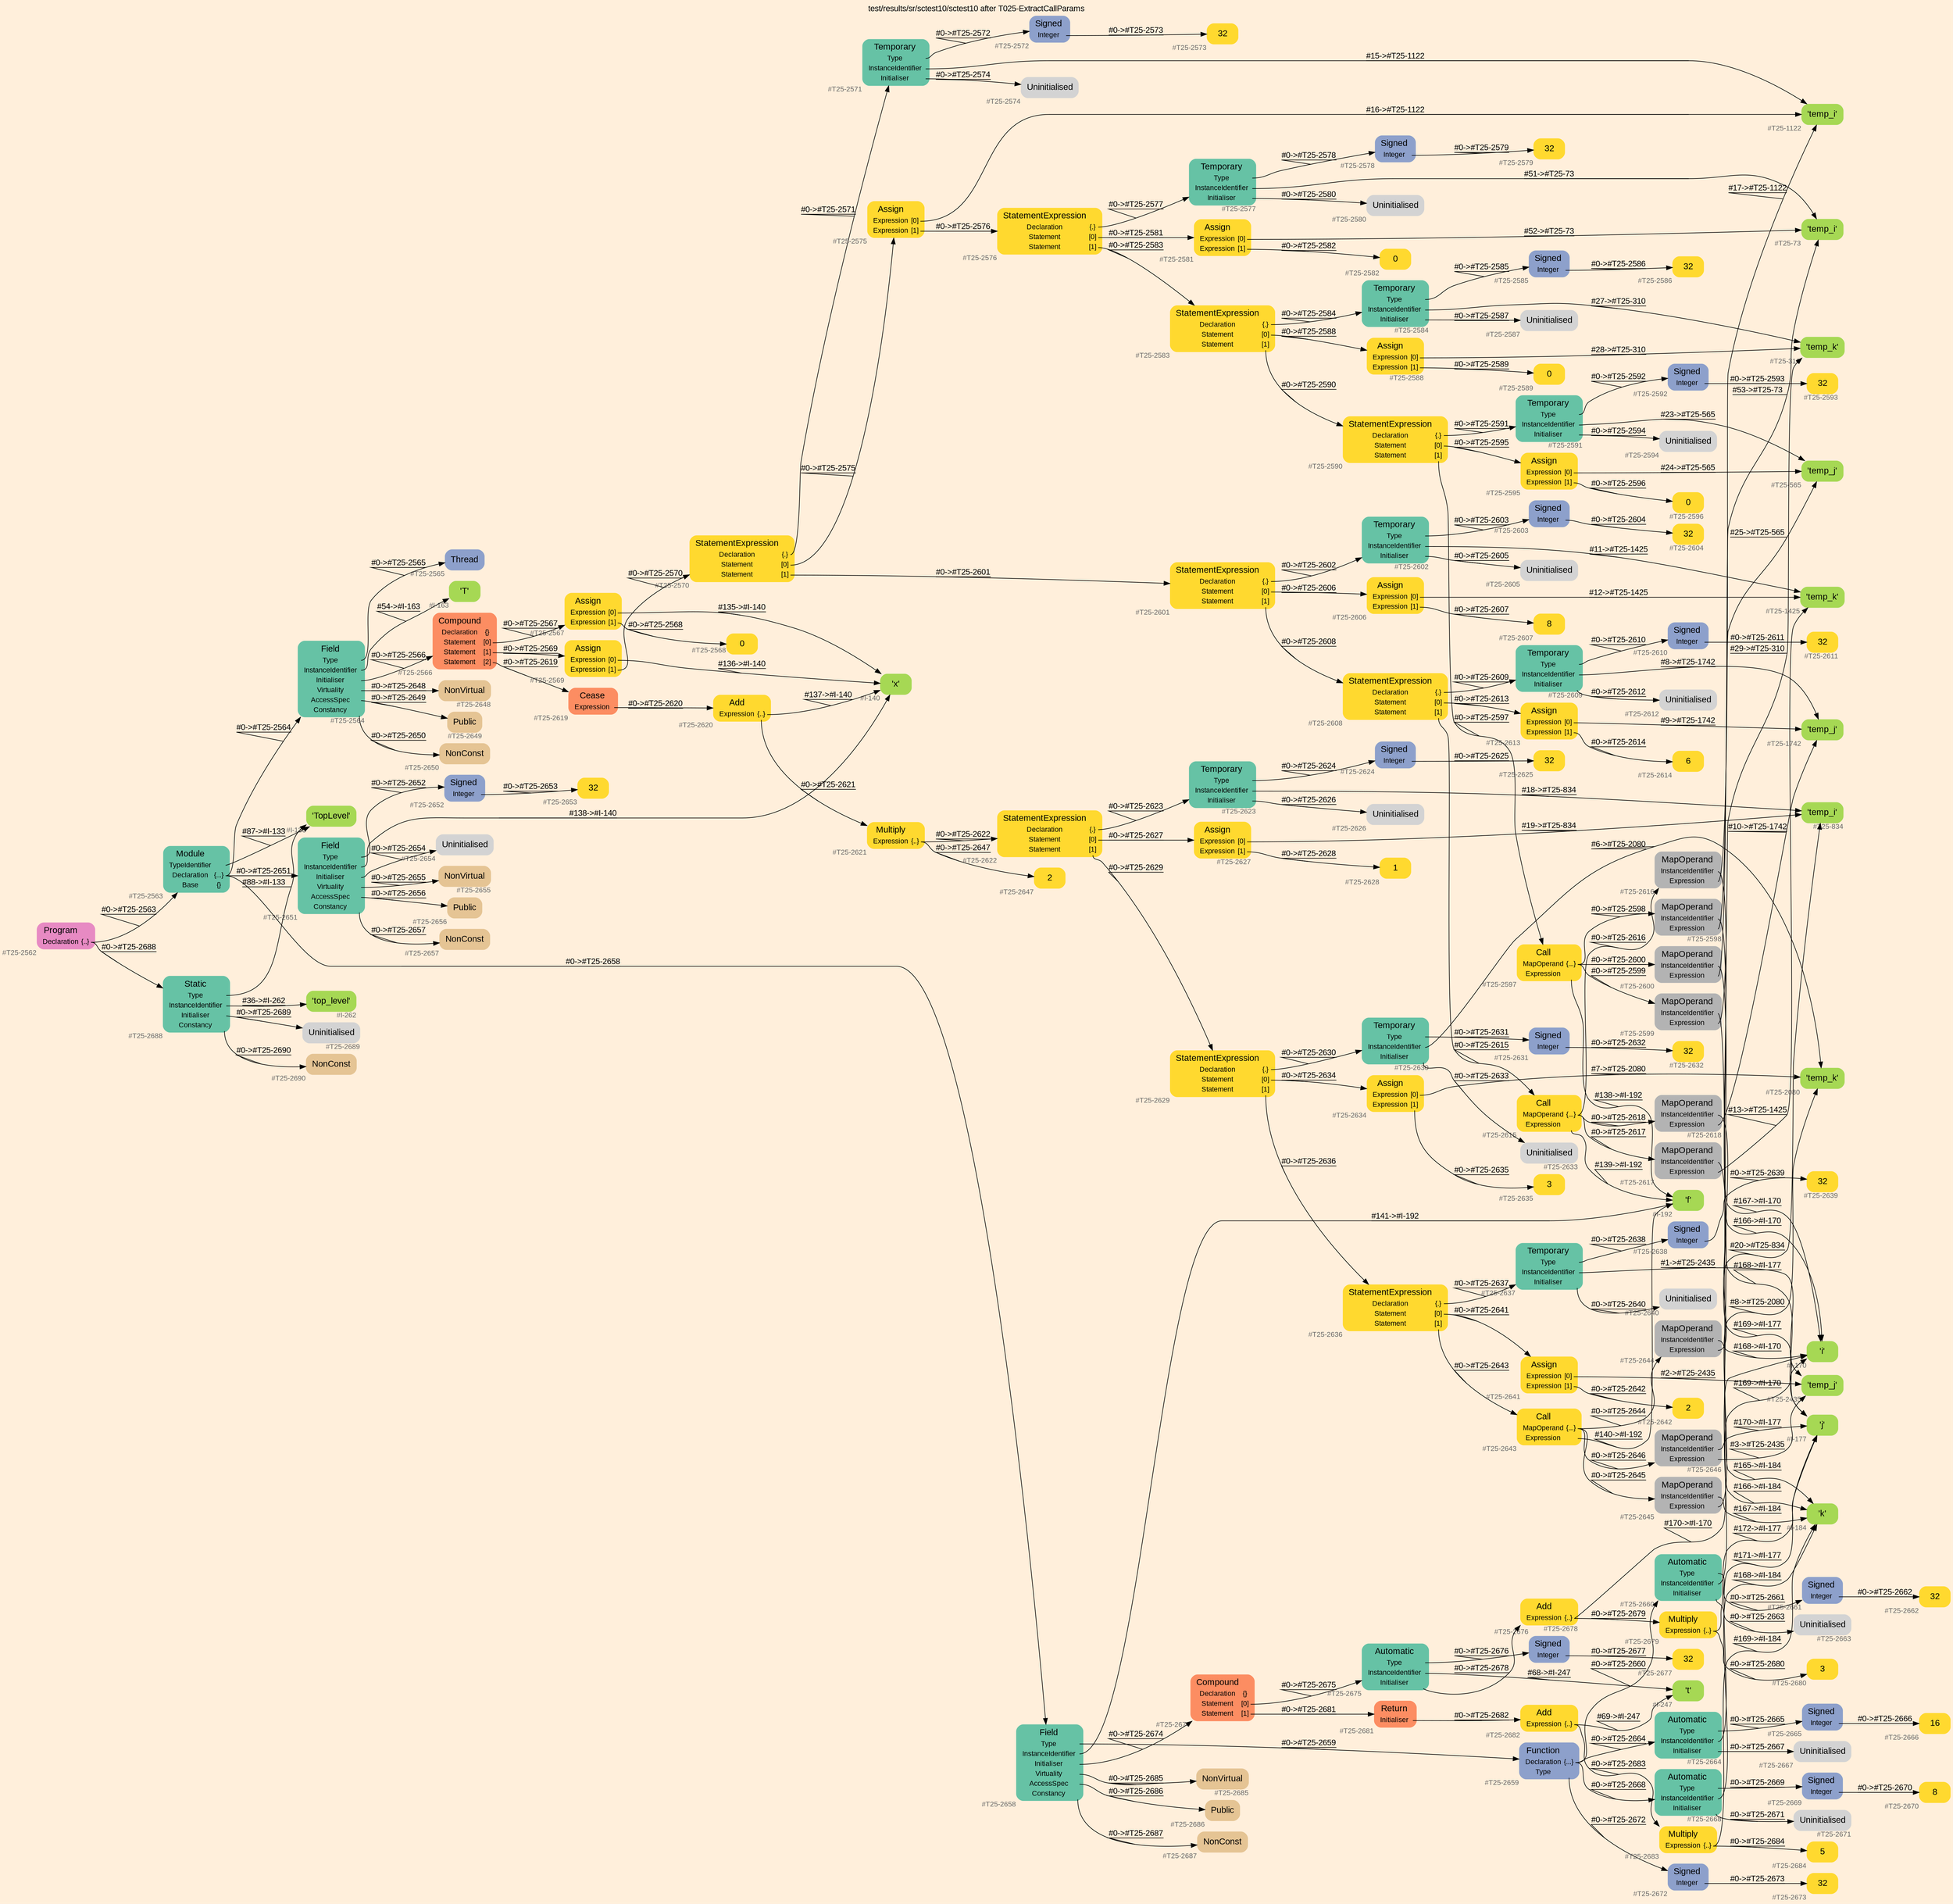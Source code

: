 digraph "test/results/sr/sctest10/sctest10 after T025-ExtractCallParams" {
label = "test/results/sr/sctest10/sctest10 after T025-ExtractCallParams"
labelloc = t
graph [
    rankdir = "LR"
    ranksep = 0.3
    bgcolor = antiquewhite1
    color = black
    fontcolor = black
    fontname = "Arial"
];
node [
    fontname = "Arial"
];
edge [
    fontname = "Arial"
];

// -------------------- node figure --------------------
// -------- block #T25-2562 ----------
"#T25-2562" [
    fillcolor = "/set28/4"
    xlabel = "#T25-2562"
    fontsize = "12"
    fontcolor = grey40
    shape = "plaintext"
    label = <<TABLE BORDER="0" CELLBORDER="0" CELLSPACING="0">
     <TR><TD><FONT COLOR="black" POINT-SIZE="15">Program</FONT></TD></TR>
     <TR><TD><FONT COLOR="black" POINT-SIZE="12">Declaration</FONT></TD><TD PORT="port0"><FONT COLOR="black" POINT-SIZE="12">{..}</FONT></TD></TR>
    </TABLE>>
    style = "rounded,filled"
];

// -------- block #T25-2563 ----------
"#T25-2563" [
    fillcolor = "/set28/1"
    xlabel = "#T25-2563"
    fontsize = "12"
    fontcolor = grey40
    shape = "plaintext"
    label = <<TABLE BORDER="0" CELLBORDER="0" CELLSPACING="0">
     <TR><TD><FONT COLOR="black" POINT-SIZE="15">Module</FONT></TD></TR>
     <TR><TD><FONT COLOR="black" POINT-SIZE="12">TypeIdentifier</FONT></TD><TD PORT="port0"></TD></TR>
     <TR><TD><FONT COLOR="black" POINT-SIZE="12">Declaration</FONT></TD><TD PORT="port1"><FONT COLOR="black" POINT-SIZE="12">{...}</FONT></TD></TR>
     <TR><TD><FONT COLOR="black" POINT-SIZE="12">Base</FONT></TD><TD PORT="port2"><FONT COLOR="black" POINT-SIZE="12">{}</FONT></TD></TR>
    </TABLE>>
    style = "rounded,filled"
];

// -------- block #I-133 ----------
"#I-133" [
    fillcolor = "/set28/5"
    xlabel = "#I-133"
    fontsize = "12"
    fontcolor = grey40
    shape = "plaintext"
    label = <<TABLE BORDER="0" CELLBORDER="0" CELLSPACING="0">
     <TR><TD><FONT COLOR="black" POINT-SIZE="15">'TopLevel'</FONT></TD></TR>
    </TABLE>>
    style = "rounded,filled"
];

// -------- block #T25-2564 ----------
"#T25-2564" [
    fillcolor = "/set28/1"
    xlabel = "#T25-2564"
    fontsize = "12"
    fontcolor = grey40
    shape = "plaintext"
    label = <<TABLE BORDER="0" CELLBORDER="0" CELLSPACING="0">
     <TR><TD><FONT COLOR="black" POINT-SIZE="15">Field</FONT></TD></TR>
     <TR><TD><FONT COLOR="black" POINT-SIZE="12">Type</FONT></TD><TD PORT="port0"></TD></TR>
     <TR><TD><FONT COLOR="black" POINT-SIZE="12">InstanceIdentifier</FONT></TD><TD PORT="port1"></TD></TR>
     <TR><TD><FONT COLOR="black" POINT-SIZE="12">Initialiser</FONT></TD><TD PORT="port2"></TD></TR>
     <TR><TD><FONT COLOR="black" POINT-SIZE="12">Virtuality</FONT></TD><TD PORT="port3"></TD></TR>
     <TR><TD><FONT COLOR="black" POINT-SIZE="12">AccessSpec</FONT></TD><TD PORT="port4"></TD></TR>
     <TR><TD><FONT COLOR="black" POINT-SIZE="12">Constancy</FONT></TD><TD PORT="port5"></TD></TR>
    </TABLE>>
    style = "rounded,filled"
];

// -------- block #T25-2565 ----------
"#T25-2565" [
    fillcolor = "/set28/3"
    xlabel = "#T25-2565"
    fontsize = "12"
    fontcolor = grey40
    shape = "plaintext"
    label = <<TABLE BORDER="0" CELLBORDER="0" CELLSPACING="0">
     <TR><TD><FONT COLOR="black" POINT-SIZE="15">Thread</FONT></TD></TR>
    </TABLE>>
    style = "rounded,filled"
];

// -------- block #I-163 ----------
"#I-163" [
    fillcolor = "/set28/5"
    xlabel = "#I-163"
    fontsize = "12"
    fontcolor = grey40
    shape = "plaintext"
    label = <<TABLE BORDER="0" CELLBORDER="0" CELLSPACING="0">
     <TR><TD><FONT COLOR="black" POINT-SIZE="15">'T'</FONT></TD></TR>
    </TABLE>>
    style = "rounded,filled"
];

// -------- block #T25-2566 ----------
"#T25-2566" [
    fillcolor = "/set28/2"
    xlabel = "#T25-2566"
    fontsize = "12"
    fontcolor = grey40
    shape = "plaintext"
    label = <<TABLE BORDER="0" CELLBORDER="0" CELLSPACING="0">
     <TR><TD><FONT COLOR="black" POINT-SIZE="15">Compound</FONT></TD></TR>
     <TR><TD><FONT COLOR="black" POINT-SIZE="12">Declaration</FONT></TD><TD PORT="port0"><FONT COLOR="black" POINT-SIZE="12">{}</FONT></TD></TR>
     <TR><TD><FONT COLOR="black" POINT-SIZE="12">Statement</FONT></TD><TD PORT="port1"><FONT COLOR="black" POINT-SIZE="12">[0]</FONT></TD></TR>
     <TR><TD><FONT COLOR="black" POINT-SIZE="12">Statement</FONT></TD><TD PORT="port2"><FONT COLOR="black" POINT-SIZE="12">[1]</FONT></TD></TR>
     <TR><TD><FONT COLOR="black" POINT-SIZE="12">Statement</FONT></TD><TD PORT="port3"><FONT COLOR="black" POINT-SIZE="12">[2]</FONT></TD></TR>
    </TABLE>>
    style = "rounded,filled"
];

// -------- block #T25-2567 ----------
"#T25-2567" [
    fillcolor = "/set28/6"
    xlabel = "#T25-2567"
    fontsize = "12"
    fontcolor = grey40
    shape = "plaintext"
    label = <<TABLE BORDER="0" CELLBORDER="0" CELLSPACING="0">
     <TR><TD><FONT COLOR="black" POINT-SIZE="15">Assign</FONT></TD></TR>
     <TR><TD><FONT COLOR="black" POINT-SIZE="12">Expression</FONT></TD><TD PORT="port0"><FONT COLOR="black" POINT-SIZE="12">[0]</FONT></TD></TR>
     <TR><TD><FONT COLOR="black" POINT-SIZE="12">Expression</FONT></TD><TD PORT="port1"><FONT COLOR="black" POINT-SIZE="12">[1]</FONT></TD></TR>
    </TABLE>>
    style = "rounded,filled"
];

// -------- block #I-140 ----------
"#I-140" [
    fillcolor = "/set28/5"
    xlabel = "#I-140"
    fontsize = "12"
    fontcolor = grey40
    shape = "plaintext"
    label = <<TABLE BORDER="0" CELLBORDER="0" CELLSPACING="0">
     <TR><TD><FONT COLOR="black" POINT-SIZE="15">'x'</FONT></TD></TR>
    </TABLE>>
    style = "rounded,filled"
];

// -------- block #T25-2568 ----------
"#T25-2568" [
    fillcolor = "/set28/6"
    xlabel = "#T25-2568"
    fontsize = "12"
    fontcolor = grey40
    shape = "plaintext"
    label = <<TABLE BORDER="0" CELLBORDER="0" CELLSPACING="0">
     <TR><TD><FONT COLOR="black" POINT-SIZE="15">0</FONT></TD></TR>
    </TABLE>>
    style = "rounded,filled"
];

// -------- block #T25-2569 ----------
"#T25-2569" [
    fillcolor = "/set28/6"
    xlabel = "#T25-2569"
    fontsize = "12"
    fontcolor = grey40
    shape = "plaintext"
    label = <<TABLE BORDER="0" CELLBORDER="0" CELLSPACING="0">
     <TR><TD><FONT COLOR="black" POINT-SIZE="15">Assign</FONT></TD></TR>
     <TR><TD><FONT COLOR="black" POINT-SIZE="12">Expression</FONT></TD><TD PORT="port0"><FONT COLOR="black" POINT-SIZE="12">[0]</FONT></TD></TR>
     <TR><TD><FONT COLOR="black" POINT-SIZE="12">Expression</FONT></TD><TD PORT="port1"><FONT COLOR="black" POINT-SIZE="12">[1]</FONT></TD></TR>
    </TABLE>>
    style = "rounded,filled"
];

// -------- block #T25-2570 ----------
"#T25-2570" [
    fillcolor = "/set28/6"
    xlabel = "#T25-2570"
    fontsize = "12"
    fontcolor = grey40
    shape = "plaintext"
    label = <<TABLE BORDER="0" CELLBORDER="0" CELLSPACING="0">
     <TR><TD><FONT COLOR="black" POINT-SIZE="15">StatementExpression</FONT></TD></TR>
     <TR><TD><FONT COLOR="black" POINT-SIZE="12">Declaration</FONT></TD><TD PORT="port0"><FONT COLOR="black" POINT-SIZE="12">{.}</FONT></TD></TR>
     <TR><TD><FONT COLOR="black" POINT-SIZE="12">Statement</FONT></TD><TD PORT="port1"><FONT COLOR="black" POINT-SIZE="12">[0]</FONT></TD></TR>
     <TR><TD><FONT COLOR="black" POINT-SIZE="12">Statement</FONT></TD><TD PORT="port2"><FONT COLOR="black" POINT-SIZE="12">[1]</FONT></TD></TR>
    </TABLE>>
    style = "rounded,filled"
];

// -------- block #T25-2571 ----------
"#T25-2571" [
    fillcolor = "/set28/1"
    xlabel = "#T25-2571"
    fontsize = "12"
    fontcolor = grey40
    shape = "plaintext"
    label = <<TABLE BORDER="0" CELLBORDER="0" CELLSPACING="0">
     <TR><TD><FONT COLOR="black" POINT-SIZE="15">Temporary</FONT></TD></TR>
     <TR><TD><FONT COLOR="black" POINT-SIZE="12">Type</FONT></TD><TD PORT="port0"></TD></TR>
     <TR><TD><FONT COLOR="black" POINT-SIZE="12">InstanceIdentifier</FONT></TD><TD PORT="port1"></TD></TR>
     <TR><TD><FONT COLOR="black" POINT-SIZE="12">Initialiser</FONT></TD><TD PORT="port2"></TD></TR>
    </TABLE>>
    style = "rounded,filled"
];

// -------- block #T25-2572 ----------
"#T25-2572" [
    fillcolor = "/set28/3"
    xlabel = "#T25-2572"
    fontsize = "12"
    fontcolor = grey40
    shape = "plaintext"
    label = <<TABLE BORDER="0" CELLBORDER="0" CELLSPACING="0">
     <TR><TD><FONT COLOR="black" POINT-SIZE="15">Signed</FONT></TD></TR>
     <TR><TD><FONT COLOR="black" POINT-SIZE="12">Integer</FONT></TD><TD PORT="port0"></TD></TR>
    </TABLE>>
    style = "rounded,filled"
];

// -------- block #T25-2573 ----------
"#T25-2573" [
    fillcolor = "/set28/6"
    xlabel = "#T25-2573"
    fontsize = "12"
    fontcolor = grey40
    shape = "plaintext"
    label = <<TABLE BORDER="0" CELLBORDER="0" CELLSPACING="0">
     <TR><TD><FONT COLOR="black" POINT-SIZE="15">32</FONT></TD></TR>
    </TABLE>>
    style = "rounded,filled"
];

// -------- block #T25-1122 ----------
"#T25-1122" [
    fillcolor = "/set28/5"
    xlabel = "#T25-1122"
    fontsize = "12"
    fontcolor = grey40
    shape = "plaintext"
    label = <<TABLE BORDER="0" CELLBORDER="0" CELLSPACING="0">
     <TR><TD><FONT COLOR="black" POINT-SIZE="15">'temp_i'</FONT></TD></TR>
    </TABLE>>
    style = "rounded,filled"
];

// -------- block #T25-2574 ----------
"#T25-2574" [
    xlabel = "#T25-2574"
    fontsize = "12"
    fontcolor = grey40
    shape = "plaintext"
    label = <<TABLE BORDER="0" CELLBORDER="0" CELLSPACING="0">
     <TR><TD><FONT COLOR="black" POINT-SIZE="15">Uninitialised</FONT></TD></TR>
    </TABLE>>
    style = "rounded,filled"
];

// -------- block #T25-2575 ----------
"#T25-2575" [
    fillcolor = "/set28/6"
    xlabel = "#T25-2575"
    fontsize = "12"
    fontcolor = grey40
    shape = "plaintext"
    label = <<TABLE BORDER="0" CELLBORDER="0" CELLSPACING="0">
     <TR><TD><FONT COLOR="black" POINT-SIZE="15">Assign</FONT></TD></TR>
     <TR><TD><FONT COLOR="black" POINT-SIZE="12">Expression</FONT></TD><TD PORT="port0"><FONT COLOR="black" POINT-SIZE="12">[0]</FONT></TD></TR>
     <TR><TD><FONT COLOR="black" POINT-SIZE="12">Expression</FONT></TD><TD PORT="port1"><FONT COLOR="black" POINT-SIZE="12">[1]</FONT></TD></TR>
    </TABLE>>
    style = "rounded,filled"
];

// -------- block #T25-2576 ----------
"#T25-2576" [
    fillcolor = "/set28/6"
    xlabel = "#T25-2576"
    fontsize = "12"
    fontcolor = grey40
    shape = "plaintext"
    label = <<TABLE BORDER="0" CELLBORDER="0" CELLSPACING="0">
     <TR><TD><FONT COLOR="black" POINT-SIZE="15">StatementExpression</FONT></TD></TR>
     <TR><TD><FONT COLOR="black" POINT-SIZE="12">Declaration</FONT></TD><TD PORT="port0"><FONT COLOR="black" POINT-SIZE="12">{.}</FONT></TD></TR>
     <TR><TD><FONT COLOR="black" POINT-SIZE="12">Statement</FONT></TD><TD PORT="port1"><FONT COLOR="black" POINT-SIZE="12">[0]</FONT></TD></TR>
     <TR><TD><FONT COLOR="black" POINT-SIZE="12">Statement</FONT></TD><TD PORT="port2"><FONT COLOR="black" POINT-SIZE="12">[1]</FONT></TD></TR>
    </TABLE>>
    style = "rounded,filled"
];

// -------- block #T25-2577 ----------
"#T25-2577" [
    fillcolor = "/set28/1"
    xlabel = "#T25-2577"
    fontsize = "12"
    fontcolor = grey40
    shape = "plaintext"
    label = <<TABLE BORDER="0" CELLBORDER="0" CELLSPACING="0">
     <TR><TD><FONT COLOR="black" POINT-SIZE="15">Temporary</FONT></TD></TR>
     <TR><TD><FONT COLOR="black" POINT-SIZE="12">Type</FONT></TD><TD PORT="port0"></TD></TR>
     <TR><TD><FONT COLOR="black" POINT-SIZE="12">InstanceIdentifier</FONT></TD><TD PORT="port1"></TD></TR>
     <TR><TD><FONT COLOR="black" POINT-SIZE="12">Initialiser</FONT></TD><TD PORT="port2"></TD></TR>
    </TABLE>>
    style = "rounded,filled"
];

// -------- block #T25-2578 ----------
"#T25-2578" [
    fillcolor = "/set28/3"
    xlabel = "#T25-2578"
    fontsize = "12"
    fontcolor = grey40
    shape = "plaintext"
    label = <<TABLE BORDER="0" CELLBORDER="0" CELLSPACING="0">
     <TR><TD><FONT COLOR="black" POINT-SIZE="15">Signed</FONT></TD></TR>
     <TR><TD><FONT COLOR="black" POINT-SIZE="12">Integer</FONT></TD><TD PORT="port0"></TD></TR>
    </TABLE>>
    style = "rounded,filled"
];

// -------- block #T25-2579 ----------
"#T25-2579" [
    fillcolor = "/set28/6"
    xlabel = "#T25-2579"
    fontsize = "12"
    fontcolor = grey40
    shape = "plaintext"
    label = <<TABLE BORDER="0" CELLBORDER="0" CELLSPACING="0">
     <TR><TD><FONT COLOR="black" POINT-SIZE="15">32</FONT></TD></TR>
    </TABLE>>
    style = "rounded,filled"
];

// -------- block #T25-73 ----------
"#T25-73" [
    fillcolor = "/set28/5"
    xlabel = "#T25-73"
    fontsize = "12"
    fontcolor = grey40
    shape = "plaintext"
    label = <<TABLE BORDER="0" CELLBORDER="0" CELLSPACING="0">
     <TR><TD><FONT COLOR="black" POINT-SIZE="15">'temp_i'</FONT></TD></TR>
    </TABLE>>
    style = "rounded,filled"
];

// -------- block #T25-2580 ----------
"#T25-2580" [
    xlabel = "#T25-2580"
    fontsize = "12"
    fontcolor = grey40
    shape = "plaintext"
    label = <<TABLE BORDER="0" CELLBORDER="0" CELLSPACING="0">
     <TR><TD><FONT COLOR="black" POINT-SIZE="15">Uninitialised</FONT></TD></TR>
    </TABLE>>
    style = "rounded,filled"
];

// -------- block #T25-2581 ----------
"#T25-2581" [
    fillcolor = "/set28/6"
    xlabel = "#T25-2581"
    fontsize = "12"
    fontcolor = grey40
    shape = "plaintext"
    label = <<TABLE BORDER="0" CELLBORDER="0" CELLSPACING="0">
     <TR><TD><FONT COLOR="black" POINT-SIZE="15">Assign</FONT></TD></TR>
     <TR><TD><FONT COLOR="black" POINT-SIZE="12">Expression</FONT></TD><TD PORT="port0"><FONT COLOR="black" POINT-SIZE="12">[0]</FONT></TD></TR>
     <TR><TD><FONT COLOR="black" POINT-SIZE="12">Expression</FONT></TD><TD PORT="port1"><FONT COLOR="black" POINT-SIZE="12">[1]</FONT></TD></TR>
    </TABLE>>
    style = "rounded,filled"
];

// -------- block #T25-2582 ----------
"#T25-2582" [
    fillcolor = "/set28/6"
    xlabel = "#T25-2582"
    fontsize = "12"
    fontcolor = grey40
    shape = "plaintext"
    label = <<TABLE BORDER="0" CELLBORDER="0" CELLSPACING="0">
     <TR><TD><FONT COLOR="black" POINT-SIZE="15">0</FONT></TD></TR>
    </TABLE>>
    style = "rounded,filled"
];

// -------- block #T25-2583 ----------
"#T25-2583" [
    fillcolor = "/set28/6"
    xlabel = "#T25-2583"
    fontsize = "12"
    fontcolor = grey40
    shape = "plaintext"
    label = <<TABLE BORDER="0" CELLBORDER="0" CELLSPACING="0">
     <TR><TD><FONT COLOR="black" POINT-SIZE="15">StatementExpression</FONT></TD></TR>
     <TR><TD><FONT COLOR="black" POINT-SIZE="12">Declaration</FONT></TD><TD PORT="port0"><FONT COLOR="black" POINT-SIZE="12">{.}</FONT></TD></TR>
     <TR><TD><FONT COLOR="black" POINT-SIZE="12">Statement</FONT></TD><TD PORT="port1"><FONT COLOR="black" POINT-SIZE="12">[0]</FONT></TD></TR>
     <TR><TD><FONT COLOR="black" POINT-SIZE="12">Statement</FONT></TD><TD PORT="port2"><FONT COLOR="black" POINT-SIZE="12">[1]</FONT></TD></TR>
    </TABLE>>
    style = "rounded,filled"
];

// -------- block #T25-2584 ----------
"#T25-2584" [
    fillcolor = "/set28/1"
    xlabel = "#T25-2584"
    fontsize = "12"
    fontcolor = grey40
    shape = "plaintext"
    label = <<TABLE BORDER="0" CELLBORDER="0" CELLSPACING="0">
     <TR><TD><FONT COLOR="black" POINT-SIZE="15">Temporary</FONT></TD></TR>
     <TR><TD><FONT COLOR="black" POINT-SIZE="12">Type</FONT></TD><TD PORT="port0"></TD></TR>
     <TR><TD><FONT COLOR="black" POINT-SIZE="12">InstanceIdentifier</FONT></TD><TD PORT="port1"></TD></TR>
     <TR><TD><FONT COLOR="black" POINT-SIZE="12">Initialiser</FONT></TD><TD PORT="port2"></TD></TR>
    </TABLE>>
    style = "rounded,filled"
];

// -------- block #T25-2585 ----------
"#T25-2585" [
    fillcolor = "/set28/3"
    xlabel = "#T25-2585"
    fontsize = "12"
    fontcolor = grey40
    shape = "plaintext"
    label = <<TABLE BORDER="0" CELLBORDER="0" CELLSPACING="0">
     <TR><TD><FONT COLOR="black" POINT-SIZE="15">Signed</FONT></TD></TR>
     <TR><TD><FONT COLOR="black" POINT-SIZE="12">Integer</FONT></TD><TD PORT="port0"></TD></TR>
    </TABLE>>
    style = "rounded,filled"
];

// -------- block #T25-2586 ----------
"#T25-2586" [
    fillcolor = "/set28/6"
    xlabel = "#T25-2586"
    fontsize = "12"
    fontcolor = grey40
    shape = "plaintext"
    label = <<TABLE BORDER="0" CELLBORDER="0" CELLSPACING="0">
     <TR><TD><FONT COLOR="black" POINT-SIZE="15">32</FONT></TD></TR>
    </TABLE>>
    style = "rounded,filled"
];

// -------- block #T25-310 ----------
"#T25-310" [
    fillcolor = "/set28/5"
    xlabel = "#T25-310"
    fontsize = "12"
    fontcolor = grey40
    shape = "plaintext"
    label = <<TABLE BORDER="0" CELLBORDER="0" CELLSPACING="0">
     <TR><TD><FONT COLOR="black" POINT-SIZE="15">'temp_k'</FONT></TD></TR>
    </TABLE>>
    style = "rounded,filled"
];

// -------- block #T25-2587 ----------
"#T25-2587" [
    xlabel = "#T25-2587"
    fontsize = "12"
    fontcolor = grey40
    shape = "plaintext"
    label = <<TABLE BORDER="0" CELLBORDER="0" CELLSPACING="0">
     <TR><TD><FONT COLOR="black" POINT-SIZE="15">Uninitialised</FONT></TD></TR>
    </TABLE>>
    style = "rounded,filled"
];

// -------- block #T25-2588 ----------
"#T25-2588" [
    fillcolor = "/set28/6"
    xlabel = "#T25-2588"
    fontsize = "12"
    fontcolor = grey40
    shape = "plaintext"
    label = <<TABLE BORDER="0" CELLBORDER="0" CELLSPACING="0">
     <TR><TD><FONT COLOR="black" POINT-SIZE="15">Assign</FONT></TD></TR>
     <TR><TD><FONT COLOR="black" POINT-SIZE="12">Expression</FONT></TD><TD PORT="port0"><FONT COLOR="black" POINT-SIZE="12">[0]</FONT></TD></TR>
     <TR><TD><FONT COLOR="black" POINT-SIZE="12">Expression</FONT></TD><TD PORT="port1"><FONT COLOR="black" POINT-SIZE="12">[1]</FONT></TD></TR>
    </TABLE>>
    style = "rounded,filled"
];

// -------- block #T25-2589 ----------
"#T25-2589" [
    fillcolor = "/set28/6"
    xlabel = "#T25-2589"
    fontsize = "12"
    fontcolor = grey40
    shape = "plaintext"
    label = <<TABLE BORDER="0" CELLBORDER="0" CELLSPACING="0">
     <TR><TD><FONT COLOR="black" POINT-SIZE="15">0</FONT></TD></TR>
    </TABLE>>
    style = "rounded,filled"
];

// -------- block #T25-2590 ----------
"#T25-2590" [
    fillcolor = "/set28/6"
    xlabel = "#T25-2590"
    fontsize = "12"
    fontcolor = grey40
    shape = "plaintext"
    label = <<TABLE BORDER="0" CELLBORDER="0" CELLSPACING="0">
     <TR><TD><FONT COLOR="black" POINT-SIZE="15">StatementExpression</FONT></TD></TR>
     <TR><TD><FONT COLOR="black" POINT-SIZE="12">Declaration</FONT></TD><TD PORT="port0"><FONT COLOR="black" POINT-SIZE="12">{.}</FONT></TD></TR>
     <TR><TD><FONT COLOR="black" POINT-SIZE="12">Statement</FONT></TD><TD PORT="port1"><FONT COLOR="black" POINT-SIZE="12">[0]</FONT></TD></TR>
     <TR><TD><FONT COLOR="black" POINT-SIZE="12">Statement</FONT></TD><TD PORT="port2"><FONT COLOR="black" POINT-SIZE="12">[1]</FONT></TD></TR>
    </TABLE>>
    style = "rounded,filled"
];

// -------- block #T25-2591 ----------
"#T25-2591" [
    fillcolor = "/set28/1"
    xlabel = "#T25-2591"
    fontsize = "12"
    fontcolor = grey40
    shape = "plaintext"
    label = <<TABLE BORDER="0" CELLBORDER="0" CELLSPACING="0">
     <TR><TD><FONT COLOR="black" POINT-SIZE="15">Temporary</FONT></TD></TR>
     <TR><TD><FONT COLOR="black" POINT-SIZE="12">Type</FONT></TD><TD PORT="port0"></TD></TR>
     <TR><TD><FONT COLOR="black" POINT-SIZE="12">InstanceIdentifier</FONT></TD><TD PORT="port1"></TD></TR>
     <TR><TD><FONT COLOR="black" POINT-SIZE="12">Initialiser</FONT></TD><TD PORT="port2"></TD></TR>
    </TABLE>>
    style = "rounded,filled"
];

// -------- block #T25-2592 ----------
"#T25-2592" [
    fillcolor = "/set28/3"
    xlabel = "#T25-2592"
    fontsize = "12"
    fontcolor = grey40
    shape = "plaintext"
    label = <<TABLE BORDER="0" CELLBORDER="0" CELLSPACING="0">
     <TR><TD><FONT COLOR="black" POINT-SIZE="15">Signed</FONT></TD></TR>
     <TR><TD><FONT COLOR="black" POINT-SIZE="12">Integer</FONT></TD><TD PORT="port0"></TD></TR>
    </TABLE>>
    style = "rounded,filled"
];

// -------- block #T25-2593 ----------
"#T25-2593" [
    fillcolor = "/set28/6"
    xlabel = "#T25-2593"
    fontsize = "12"
    fontcolor = grey40
    shape = "plaintext"
    label = <<TABLE BORDER="0" CELLBORDER="0" CELLSPACING="0">
     <TR><TD><FONT COLOR="black" POINT-SIZE="15">32</FONT></TD></TR>
    </TABLE>>
    style = "rounded,filled"
];

// -------- block #T25-565 ----------
"#T25-565" [
    fillcolor = "/set28/5"
    xlabel = "#T25-565"
    fontsize = "12"
    fontcolor = grey40
    shape = "plaintext"
    label = <<TABLE BORDER="0" CELLBORDER="0" CELLSPACING="0">
     <TR><TD><FONT COLOR="black" POINT-SIZE="15">'temp_j'</FONT></TD></TR>
    </TABLE>>
    style = "rounded,filled"
];

// -------- block #T25-2594 ----------
"#T25-2594" [
    xlabel = "#T25-2594"
    fontsize = "12"
    fontcolor = grey40
    shape = "plaintext"
    label = <<TABLE BORDER="0" CELLBORDER="0" CELLSPACING="0">
     <TR><TD><FONT COLOR="black" POINT-SIZE="15">Uninitialised</FONT></TD></TR>
    </TABLE>>
    style = "rounded,filled"
];

// -------- block #T25-2595 ----------
"#T25-2595" [
    fillcolor = "/set28/6"
    xlabel = "#T25-2595"
    fontsize = "12"
    fontcolor = grey40
    shape = "plaintext"
    label = <<TABLE BORDER="0" CELLBORDER="0" CELLSPACING="0">
     <TR><TD><FONT COLOR="black" POINT-SIZE="15">Assign</FONT></TD></TR>
     <TR><TD><FONT COLOR="black" POINT-SIZE="12">Expression</FONT></TD><TD PORT="port0"><FONT COLOR="black" POINT-SIZE="12">[0]</FONT></TD></TR>
     <TR><TD><FONT COLOR="black" POINT-SIZE="12">Expression</FONT></TD><TD PORT="port1"><FONT COLOR="black" POINT-SIZE="12">[1]</FONT></TD></TR>
    </TABLE>>
    style = "rounded,filled"
];

// -------- block #T25-2596 ----------
"#T25-2596" [
    fillcolor = "/set28/6"
    xlabel = "#T25-2596"
    fontsize = "12"
    fontcolor = grey40
    shape = "plaintext"
    label = <<TABLE BORDER="0" CELLBORDER="0" CELLSPACING="0">
     <TR><TD><FONT COLOR="black" POINT-SIZE="15">0</FONT></TD></TR>
    </TABLE>>
    style = "rounded,filled"
];

// -------- block #T25-2597 ----------
"#T25-2597" [
    fillcolor = "/set28/6"
    xlabel = "#T25-2597"
    fontsize = "12"
    fontcolor = grey40
    shape = "plaintext"
    label = <<TABLE BORDER="0" CELLBORDER="0" CELLSPACING="0">
     <TR><TD><FONT COLOR="black" POINT-SIZE="15">Call</FONT></TD></TR>
     <TR><TD><FONT COLOR="black" POINT-SIZE="12">MapOperand</FONT></TD><TD PORT="port0"><FONT COLOR="black" POINT-SIZE="12">{...}</FONT></TD></TR>
     <TR><TD><FONT COLOR="black" POINT-SIZE="12">Expression</FONT></TD><TD PORT="port1"></TD></TR>
    </TABLE>>
    style = "rounded,filled"
];

// -------- block #T25-2598 ----------
"#T25-2598" [
    fillcolor = "/set28/8"
    xlabel = "#T25-2598"
    fontsize = "12"
    fontcolor = grey40
    shape = "plaintext"
    label = <<TABLE BORDER="0" CELLBORDER="0" CELLSPACING="0">
     <TR><TD><FONT COLOR="black" POINT-SIZE="15">MapOperand</FONT></TD></TR>
     <TR><TD><FONT COLOR="black" POINT-SIZE="12">InstanceIdentifier</FONT></TD><TD PORT="port0"></TD></TR>
     <TR><TD><FONT COLOR="black" POINT-SIZE="12">Expression</FONT></TD><TD PORT="port1"></TD></TR>
    </TABLE>>
    style = "rounded,filled"
];

// -------- block #I-170 ----------
"#I-170" [
    fillcolor = "/set28/5"
    xlabel = "#I-170"
    fontsize = "12"
    fontcolor = grey40
    shape = "plaintext"
    label = <<TABLE BORDER="0" CELLBORDER="0" CELLSPACING="0">
     <TR><TD><FONT COLOR="black" POINT-SIZE="15">'i'</FONT></TD></TR>
    </TABLE>>
    style = "rounded,filled"
];

// -------- block #T25-2599 ----------
"#T25-2599" [
    fillcolor = "/set28/8"
    xlabel = "#T25-2599"
    fontsize = "12"
    fontcolor = grey40
    shape = "plaintext"
    label = <<TABLE BORDER="0" CELLBORDER="0" CELLSPACING="0">
     <TR><TD><FONT COLOR="black" POINT-SIZE="15">MapOperand</FONT></TD></TR>
     <TR><TD><FONT COLOR="black" POINT-SIZE="12">InstanceIdentifier</FONT></TD><TD PORT="port0"></TD></TR>
     <TR><TD><FONT COLOR="black" POINT-SIZE="12">Expression</FONT></TD><TD PORT="port1"></TD></TR>
    </TABLE>>
    style = "rounded,filled"
];

// -------- block #I-184 ----------
"#I-184" [
    fillcolor = "/set28/5"
    xlabel = "#I-184"
    fontsize = "12"
    fontcolor = grey40
    shape = "plaintext"
    label = <<TABLE BORDER="0" CELLBORDER="0" CELLSPACING="0">
     <TR><TD><FONT COLOR="black" POINT-SIZE="15">'k'</FONT></TD></TR>
    </TABLE>>
    style = "rounded,filled"
];

// -------- block #T25-2600 ----------
"#T25-2600" [
    fillcolor = "/set28/8"
    xlabel = "#T25-2600"
    fontsize = "12"
    fontcolor = grey40
    shape = "plaintext"
    label = <<TABLE BORDER="0" CELLBORDER="0" CELLSPACING="0">
     <TR><TD><FONT COLOR="black" POINT-SIZE="15">MapOperand</FONT></TD></TR>
     <TR><TD><FONT COLOR="black" POINT-SIZE="12">InstanceIdentifier</FONT></TD><TD PORT="port0"></TD></TR>
     <TR><TD><FONT COLOR="black" POINT-SIZE="12">Expression</FONT></TD><TD PORT="port1"></TD></TR>
    </TABLE>>
    style = "rounded,filled"
];

// -------- block #I-177 ----------
"#I-177" [
    fillcolor = "/set28/5"
    xlabel = "#I-177"
    fontsize = "12"
    fontcolor = grey40
    shape = "plaintext"
    label = <<TABLE BORDER="0" CELLBORDER="0" CELLSPACING="0">
     <TR><TD><FONT COLOR="black" POINT-SIZE="15">'j'</FONT></TD></TR>
    </TABLE>>
    style = "rounded,filled"
];

// -------- block #I-192 ----------
"#I-192" [
    fillcolor = "/set28/5"
    xlabel = "#I-192"
    fontsize = "12"
    fontcolor = grey40
    shape = "plaintext"
    label = <<TABLE BORDER="0" CELLBORDER="0" CELLSPACING="0">
     <TR><TD><FONT COLOR="black" POINT-SIZE="15">'f'</FONT></TD></TR>
    </TABLE>>
    style = "rounded,filled"
];

// -------- block #T25-2601 ----------
"#T25-2601" [
    fillcolor = "/set28/6"
    xlabel = "#T25-2601"
    fontsize = "12"
    fontcolor = grey40
    shape = "plaintext"
    label = <<TABLE BORDER="0" CELLBORDER="0" CELLSPACING="0">
     <TR><TD><FONT COLOR="black" POINT-SIZE="15">StatementExpression</FONT></TD></TR>
     <TR><TD><FONT COLOR="black" POINT-SIZE="12">Declaration</FONT></TD><TD PORT="port0"><FONT COLOR="black" POINT-SIZE="12">{.}</FONT></TD></TR>
     <TR><TD><FONT COLOR="black" POINT-SIZE="12">Statement</FONT></TD><TD PORT="port1"><FONT COLOR="black" POINT-SIZE="12">[0]</FONT></TD></TR>
     <TR><TD><FONT COLOR="black" POINT-SIZE="12">Statement</FONT></TD><TD PORT="port2"><FONT COLOR="black" POINT-SIZE="12">[1]</FONT></TD></TR>
    </TABLE>>
    style = "rounded,filled"
];

// -------- block #T25-2602 ----------
"#T25-2602" [
    fillcolor = "/set28/1"
    xlabel = "#T25-2602"
    fontsize = "12"
    fontcolor = grey40
    shape = "plaintext"
    label = <<TABLE BORDER="0" CELLBORDER="0" CELLSPACING="0">
     <TR><TD><FONT COLOR="black" POINT-SIZE="15">Temporary</FONT></TD></TR>
     <TR><TD><FONT COLOR="black" POINT-SIZE="12">Type</FONT></TD><TD PORT="port0"></TD></TR>
     <TR><TD><FONT COLOR="black" POINT-SIZE="12">InstanceIdentifier</FONT></TD><TD PORT="port1"></TD></TR>
     <TR><TD><FONT COLOR="black" POINT-SIZE="12">Initialiser</FONT></TD><TD PORT="port2"></TD></TR>
    </TABLE>>
    style = "rounded,filled"
];

// -------- block #T25-2603 ----------
"#T25-2603" [
    fillcolor = "/set28/3"
    xlabel = "#T25-2603"
    fontsize = "12"
    fontcolor = grey40
    shape = "plaintext"
    label = <<TABLE BORDER="0" CELLBORDER="0" CELLSPACING="0">
     <TR><TD><FONT COLOR="black" POINT-SIZE="15">Signed</FONT></TD></TR>
     <TR><TD><FONT COLOR="black" POINT-SIZE="12">Integer</FONT></TD><TD PORT="port0"></TD></TR>
    </TABLE>>
    style = "rounded,filled"
];

// -------- block #T25-2604 ----------
"#T25-2604" [
    fillcolor = "/set28/6"
    xlabel = "#T25-2604"
    fontsize = "12"
    fontcolor = grey40
    shape = "plaintext"
    label = <<TABLE BORDER="0" CELLBORDER="0" CELLSPACING="0">
     <TR><TD><FONT COLOR="black" POINT-SIZE="15">32</FONT></TD></TR>
    </TABLE>>
    style = "rounded,filled"
];

// -------- block #T25-1425 ----------
"#T25-1425" [
    fillcolor = "/set28/5"
    xlabel = "#T25-1425"
    fontsize = "12"
    fontcolor = grey40
    shape = "plaintext"
    label = <<TABLE BORDER="0" CELLBORDER="0" CELLSPACING="0">
     <TR><TD><FONT COLOR="black" POINT-SIZE="15">'temp_k'</FONT></TD></TR>
    </TABLE>>
    style = "rounded,filled"
];

// -------- block #T25-2605 ----------
"#T25-2605" [
    xlabel = "#T25-2605"
    fontsize = "12"
    fontcolor = grey40
    shape = "plaintext"
    label = <<TABLE BORDER="0" CELLBORDER="0" CELLSPACING="0">
     <TR><TD><FONT COLOR="black" POINT-SIZE="15">Uninitialised</FONT></TD></TR>
    </TABLE>>
    style = "rounded,filled"
];

// -------- block #T25-2606 ----------
"#T25-2606" [
    fillcolor = "/set28/6"
    xlabel = "#T25-2606"
    fontsize = "12"
    fontcolor = grey40
    shape = "plaintext"
    label = <<TABLE BORDER="0" CELLBORDER="0" CELLSPACING="0">
     <TR><TD><FONT COLOR="black" POINT-SIZE="15">Assign</FONT></TD></TR>
     <TR><TD><FONT COLOR="black" POINT-SIZE="12">Expression</FONT></TD><TD PORT="port0"><FONT COLOR="black" POINT-SIZE="12">[0]</FONT></TD></TR>
     <TR><TD><FONT COLOR="black" POINT-SIZE="12">Expression</FONT></TD><TD PORT="port1"><FONT COLOR="black" POINT-SIZE="12">[1]</FONT></TD></TR>
    </TABLE>>
    style = "rounded,filled"
];

// -------- block #T25-2607 ----------
"#T25-2607" [
    fillcolor = "/set28/6"
    xlabel = "#T25-2607"
    fontsize = "12"
    fontcolor = grey40
    shape = "plaintext"
    label = <<TABLE BORDER="0" CELLBORDER="0" CELLSPACING="0">
     <TR><TD><FONT COLOR="black" POINT-SIZE="15">8</FONT></TD></TR>
    </TABLE>>
    style = "rounded,filled"
];

// -------- block #T25-2608 ----------
"#T25-2608" [
    fillcolor = "/set28/6"
    xlabel = "#T25-2608"
    fontsize = "12"
    fontcolor = grey40
    shape = "plaintext"
    label = <<TABLE BORDER="0" CELLBORDER="0" CELLSPACING="0">
     <TR><TD><FONT COLOR="black" POINT-SIZE="15">StatementExpression</FONT></TD></TR>
     <TR><TD><FONT COLOR="black" POINT-SIZE="12">Declaration</FONT></TD><TD PORT="port0"><FONT COLOR="black" POINT-SIZE="12">{.}</FONT></TD></TR>
     <TR><TD><FONT COLOR="black" POINT-SIZE="12">Statement</FONT></TD><TD PORT="port1"><FONT COLOR="black" POINT-SIZE="12">[0]</FONT></TD></TR>
     <TR><TD><FONT COLOR="black" POINT-SIZE="12">Statement</FONT></TD><TD PORT="port2"><FONT COLOR="black" POINT-SIZE="12">[1]</FONT></TD></TR>
    </TABLE>>
    style = "rounded,filled"
];

// -------- block #T25-2609 ----------
"#T25-2609" [
    fillcolor = "/set28/1"
    xlabel = "#T25-2609"
    fontsize = "12"
    fontcolor = grey40
    shape = "plaintext"
    label = <<TABLE BORDER="0" CELLBORDER="0" CELLSPACING="0">
     <TR><TD><FONT COLOR="black" POINT-SIZE="15">Temporary</FONT></TD></TR>
     <TR><TD><FONT COLOR="black" POINT-SIZE="12">Type</FONT></TD><TD PORT="port0"></TD></TR>
     <TR><TD><FONT COLOR="black" POINT-SIZE="12">InstanceIdentifier</FONT></TD><TD PORT="port1"></TD></TR>
     <TR><TD><FONT COLOR="black" POINT-SIZE="12">Initialiser</FONT></TD><TD PORT="port2"></TD></TR>
    </TABLE>>
    style = "rounded,filled"
];

// -------- block #T25-2610 ----------
"#T25-2610" [
    fillcolor = "/set28/3"
    xlabel = "#T25-2610"
    fontsize = "12"
    fontcolor = grey40
    shape = "plaintext"
    label = <<TABLE BORDER="0" CELLBORDER="0" CELLSPACING="0">
     <TR><TD><FONT COLOR="black" POINT-SIZE="15">Signed</FONT></TD></TR>
     <TR><TD><FONT COLOR="black" POINT-SIZE="12">Integer</FONT></TD><TD PORT="port0"></TD></TR>
    </TABLE>>
    style = "rounded,filled"
];

// -------- block #T25-2611 ----------
"#T25-2611" [
    fillcolor = "/set28/6"
    xlabel = "#T25-2611"
    fontsize = "12"
    fontcolor = grey40
    shape = "plaintext"
    label = <<TABLE BORDER="0" CELLBORDER="0" CELLSPACING="0">
     <TR><TD><FONT COLOR="black" POINT-SIZE="15">32</FONT></TD></TR>
    </TABLE>>
    style = "rounded,filled"
];

// -------- block #T25-1742 ----------
"#T25-1742" [
    fillcolor = "/set28/5"
    xlabel = "#T25-1742"
    fontsize = "12"
    fontcolor = grey40
    shape = "plaintext"
    label = <<TABLE BORDER="0" CELLBORDER="0" CELLSPACING="0">
     <TR><TD><FONT COLOR="black" POINT-SIZE="15">'temp_j'</FONT></TD></TR>
    </TABLE>>
    style = "rounded,filled"
];

// -------- block #T25-2612 ----------
"#T25-2612" [
    xlabel = "#T25-2612"
    fontsize = "12"
    fontcolor = grey40
    shape = "plaintext"
    label = <<TABLE BORDER="0" CELLBORDER="0" CELLSPACING="0">
     <TR><TD><FONT COLOR="black" POINT-SIZE="15">Uninitialised</FONT></TD></TR>
    </TABLE>>
    style = "rounded,filled"
];

// -------- block #T25-2613 ----------
"#T25-2613" [
    fillcolor = "/set28/6"
    xlabel = "#T25-2613"
    fontsize = "12"
    fontcolor = grey40
    shape = "plaintext"
    label = <<TABLE BORDER="0" CELLBORDER="0" CELLSPACING="0">
     <TR><TD><FONT COLOR="black" POINT-SIZE="15">Assign</FONT></TD></TR>
     <TR><TD><FONT COLOR="black" POINT-SIZE="12">Expression</FONT></TD><TD PORT="port0"><FONT COLOR="black" POINT-SIZE="12">[0]</FONT></TD></TR>
     <TR><TD><FONT COLOR="black" POINT-SIZE="12">Expression</FONT></TD><TD PORT="port1"><FONT COLOR="black" POINT-SIZE="12">[1]</FONT></TD></TR>
    </TABLE>>
    style = "rounded,filled"
];

// -------- block #T25-2614 ----------
"#T25-2614" [
    fillcolor = "/set28/6"
    xlabel = "#T25-2614"
    fontsize = "12"
    fontcolor = grey40
    shape = "plaintext"
    label = <<TABLE BORDER="0" CELLBORDER="0" CELLSPACING="0">
     <TR><TD><FONT COLOR="black" POINT-SIZE="15">6</FONT></TD></TR>
    </TABLE>>
    style = "rounded,filled"
];

// -------- block #T25-2615 ----------
"#T25-2615" [
    fillcolor = "/set28/6"
    xlabel = "#T25-2615"
    fontsize = "12"
    fontcolor = grey40
    shape = "plaintext"
    label = <<TABLE BORDER="0" CELLBORDER="0" CELLSPACING="0">
     <TR><TD><FONT COLOR="black" POINT-SIZE="15">Call</FONT></TD></TR>
     <TR><TD><FONT COLOR="black" POINT-SIZE="12">MapOperand</FONT></TD><TD PORT="port0"><FONT COLOR="black" POINT-SIZE="12">{...}</FONT></TD></TR>
     <TR><TD><FONT COLOR="black" POINT-SIZE="12">Expression</FONT></TD><TD PORT="port1"></TD></TR>
    </TABLE>>
    style = "rounded,filled"
];

// -------- block #T25-2616 ----------
"#T25-2616" [
    fillcolor = "/set28/8"
    xlabel = "#T25-2616"
    fontsize = "12"
    fontcolor = grey40
    shape = "plaintext"
    label = <<TABLE BORDER="0" CELLBORDER="0" CELLSPACING="0">
     <TR><TD><FONT COLOR="black" POINT-SIZE="15">MapOperand</FONT></TD></TR>
     <TR><TD><FONT COLOR="black" POINT-SIZE="12">InstanceIdentifier</FONT></TD><TD PORT="port0"></TD></TR>
     <TR><TD><FONT COLOR="black" POINT-SIZE="12">Expression</FONT></TD><TD PORT="port1"></TD></TR>
    </TABLE>>
    style = "rounded,filled"
];

// -------- block #T25-2617 ----------
"#T25-2617" [
    fillcolor = "/set28/8"
    xlabel = "#T25-2617"
    fontsize = "12"
    fontcolor = grey40
    shape = "plaintext"
    label = <<TABLE BORDER="0" CELLBORDER="0" CELLSPACING="0">
     <TR><TD><FONT COLOR="black" POINT-SIZE="15">MapOperand</FONT></TD></TR>
     <TR><TD><FONT COLOR="black" POINT-SIZE="12">InstanceIdentifier</FONT></TD><TD PORT="port0"></TD></TR>
     <TR><TD><FONT COLOR="black" POINT-SIZE="12">Expression</FONT></TD><TD PORT="port1"></TD></TR>
    </TABLE>>
    style = "rounded,filled"
];

// -------- block #T25-2618 ----------
"#T25-2618" [
    fillcolor = "/set28/8"
    xlabel = "#T25-2618"
    fontsize = "12"
    fontcolor = grey40
    shape = "plaintext"
    label = <<TABLE BORDER="0" CELLBORDER="0" CELLSPACING="0">
     <TR><TD><FONT COLOR="black" POINT-SIZE="15">MapOperand</FONT></TD></TR>
     <TR><TD><FONT COLOR="black" POINT-SIZE="12">InstanceIdentifier</FONT></TD><TD PORT="port0"></TD></TR>
     <TR><TD><FONT COLOR="black" POINT-SIZE="12">Expression</FONT></TD><TD PORT="port1"></TD></TR>
    </TABLE>>
    style = "rounded,filled"
];

// -------- block #T25-2619 ----------
"#T25-2619" [
    fillcolor = "/set28/2"
    xlabel = "#T25-2619"
    fontsize = "12"
    fontcolor = grey40
    shape = "plaintext"
    label = <<TABLE BORDER="0" CELLBORDER="0" CELLSPACING="0">
     <TR><TD><FONT COLOR="black" POINT-SIZE="15">Cease</FONT></TD></TR>
     <TR><TD><FONT COLOR="black" POINT-SIZE="12">Expression</FONT></TD><TD PORT="port0"></TD></TR>
    </TABLE>>
    style = "rounded,filled"
];

// -------- block #T25-2620 ----------
"#T25-2620" [
    fillcolor = "/set28/6"
    xlabel = "#T25-2620"
    fontsize = "12"
    fontcolor = grey40
    shape = "plaintext"
    label = <<TABLE BORDER="0" CELLBORDER="0" CELLSPACING="0">
     <TR><TD><FONT COLOR="black" POINT-SIZE="15">Add</FONT></TD></TR>
     <TR><TD><FONT COLOR="black" POINT-SIZE="12">Expression</FONT></TD><TD PORT="port0"><FONT COLOR="black" POINT-SIZE="12">{..}</FONT></TD></TR>
    </TABLE>>
    style = "rounded,filled"
];

// -------- block #T25-2621 ----------
"#T25-2621" [
    fillcolor = "/set28/6"
    xlabel = "#T25-2621"
    fontsize = "12"
    fontcolor = grey40
    shape = "plaintext"
    label = <<TABLE BORDER="0" CELLBORDER="0" CELLSPACING="0">
     <TR><TD><FONT COLOR="black" POINT-SIZE="15">Multiply</FONT></TD></TR>
     <TR><TD><FONT COLOR="black" POINT-SIZE="12">Expression</FONT></TD><TD PORT="port0"><FONT COLOR="black" POINT-SIZE="12">{..}</FONT></TD></TR>
    </TABLE>>
    style = "rounded,filled"
];

// -------- block #T25-2622 ----------
"#T25-2622" [
    fillcolor = "/set28/6"
    xlabel = "#T25-2622"
    fontsize = "12"
    fontcolor = grey40
    shape = "plaintext"
    label = <<TABLE BORDER="0" CELLBORDER="0" CELLSPACING="0">
     <TR><TD><FONT COLOR="black" POINT-SIZE="15">StatementExpression</FONT></TD></TR>
     <TR><TD><FONT COLOR="black" POINT-SIZE="12">Declaration</FONT></TD><TD PORT="port0"><FONT COLOR="black" POINT-SIZE="12">{.}</FONT></TD></TR>
     <TR><TD><FONT COLOR="black" POINT-SIZE="12">Statement</FONT></TD><TD PORT="port1"><FONT COLOR="black" POINT-SIZE="12">[0]</FONT></TD></TR>
     <TR><TD><FONT COLOR="black" POINT-SIZE="12">Statement</FONT></TD><TD PORT="port2"><FONT COLOR="black" POINT-SIZE="12">[1]</FONT></TD></TR>
    </TABLE>>
    style = "rounded,filled"
];

// -------- block #T25-2623 ----------
"#T25-2623" [
    fillcolor = "/set28/1"
    xlabel = "#T25-2623"
    fontsize = "12"
    fontcolor = grey40
    shape = "plaintext"
    label = <<TABLE BORDER="0" CELLBORDER="0" CELLSPACING="0">
     <TR><TD><FONT COLOR="black" POINT-SIZE="15">Temporary</FONT></TD></TR>
     <TR><TD><FONT COLOR="black" POINT-SIZE="12">Type</FONT></TD><TD PORT="port0"></TD></TR>
     <TR><TD><FONT COLOR="black" POINT-SIZE="12">InstanceIdentifier</FONT></TD><TD PORT="port1"></TD></TR>
     <TR><TD><FONT COLOR="black" POINT-SIZE="12">Initialiser</FONT></TD><TD PORT="port2"></TD></TR>
    </TABLE>>
    style = "rounded,filled"
];

// -------- block #T25-2624 ----------
"#T25-2624" [
    fillcolor = "/set28/3"
    xlabel = "#T25-2624"
    fontsize = "12"
    fontcolor = grey40
    shape = "plaintext"
    label = <<TABLE BORDER="0" CELLBORDER="0" CELLSPACING="0">
     <TR><TD><FONT COLOR="black" POINT-SIZE="15">Signed</FONT></TD></TR>
     <TR><TD><FONT COLOR="black" POINT-SIZE="12">Integer</FONT></TD><TD PORT="port0"></TD></TR>
    </TABLE>>
    style = "rounded,filled"
];

// -------- block #T25-2625 ----------
"#T25-2625" [
    fillcolor = "/set28/6"
    xlabel = "#T25-2625"
    fontsize = "12"
    fontcolor = grey40
    shape = "plaintext"
    label = <<TABLE BORDER="0" CELLBORDER="0" CELLSPACING="0">
     <TR><TD><FONT COLOR="black" POINT-SIZE="15">32</FONT></TD></TR>
    </TABLE>>
    style = "rounded,filled"
];

// -------- block #T25-834 ----------
"#T25-834" [
    fillcolor = "/set28/5"
    xlabel = "#T25-834"
    fontsize = "12"
    fontcolor = grey40
    shape = "plaintext"
    label = <<TABLE BORDER="0" CELLBORDER="0" CELLSPACING="0">
     <TR><TD><FONT COLOR="black" POINT-SIZE="15">'temp_i'</FONT></TD></TR>
    </TABLE>>
    style = "rounded,filled"
];

// -------- block #T25-2626 ----------
"#T25-2626" [
    xlabel = "#T25-2626"
    fontsize = "12"
    fontcolor = grey40
    shape = "plaintext"
    label = <<TABLE BORDER="0" CELLBORDER="0" CELLSPACING="0">
     <TR><TD><FONT COLOR="black" POINT-SIZE="15">Uninitialised</FONT></TD></TR>
    </TABLE>>
    style = "rounded,filled"
];

// -------- block #T25-2627 ----------
"#T25-2627" [
    fillcolor = "/set28/6"
    xlabel = "#T25-2627"
    fontsize = "12"
    fontcolor = grey40
    shape = "plaintext"
    label = <<TABLE BORDER="0" CELLBORDER="0" CELLSPACING="0">
     <TR><TD><FONT COLOR="black" POINT-SIZE="15">Assign</FONT></TD></TR>
     <TR><TD><FONT COLOR="black" POINT-SIZE="12">Expression</FONT></TD><TD PORT="port0"><FONT COLOR="black" POINT-SIZE="12">[0]</FONT></TD></TR>
     <TR><TD><FONT COLOR="black" POINT-SIZE="12">Expression</FONT></TD><TD PORT="port1"><FONT COLOR="black" POINT-SIZE="12">[1]</FONT></TD></TR>
    </TABLE>>
    style = "rounded,filled"
];

// -------- block #T25-2628 ----------
"#T25-2628" [
    fillcolor = "/set28/6"
    xlabel = "#T25-2628"
    fontsize = "12"
    fontcolor = grey40
    shape = "plaintext"
    label = <<TABLE BORDER="0" CELLBORDER="0" CELLSPACING="0">
     <TR><TD><FONT COLOR="black" POINT-SIZE="15">1</FONT></TD></TR>
    </TABLE>>
    style = "rounded,filled"
];

// -------- block #T25-2629 ----------
"#T25-2629" [
    fillcolor = "/set28/6"
    xlabel = "#T25-2629"
    fontsize = "12"
    fontcolor = grey40
    shape = "plaintext"
    label = <<TABLE BORDER="0" CELLBORDER="0" CELLSPACING="0">
     <TR><TD><FONT COLOR="black" POINT-SIZE="15">StatementExpression</FONT></TD></TR>
     <TR><TD><FONT COLOR="black" POINT-SIZE="12">Declaration</FONT></TD><TD PORT="port0"><FONT COLOR="black" POINT-SIZE="12">{.}</FONT></TD></TR>
     <TR><TD><FONT COLOR="black" POINT-SIZE="12">Statement</FONT></TD><TD PORT="port1"><FONT COLOR="black" POINT-SIZE="12">[0]</FONT></TD></TR>
     <TR><TD><FONT COLOR="black" POINT-SIZE="12">Statement</FONT></TD><TD PORT="port2"><FONT COLOR="black" POINT-SIZE="12">[1]</FONT></TD></TR>
    </TABLE>>
    style = "rounded,filled"
];

// -------- block #T25-2630 ----------
"#T25-2630" [
    fillcolor = "/set28/1"
    xlabel = "#T25-2630"
    fontsize = "12"
    fontcolor = grey40
    shape = "plaintext"
    label = <<TABLE BORDER="0" CELLBORDER="0" CELLSPACING="0">
     <TR><TD><FONT COLOR="black" POINT-SIZE="15">Temporary</FONT></TD></TR>
     <TR><TD><FONT COLOR="black" POINT-SIZE="12">Type</FONT></TD><TD PORT="port0"></TD></TR>
     <TR><TD><FONT COLOR="black" POINT-SIZE="12">InstanceIdentifier</FONT></TD><TD PORT="port1"></TD></TR>
     <TR><TD><FONT COLOR="black" POINT-SIZE="12">Initialiser</FONT></TD><TD PORT="port2"></TD></TR>
    </TABLE>>
    style = "rounded,filled"
];

// -------- block #T25-2631 ----------
"#T25-2631" [
    fillcolor = "/set28/3"
    xlabel = "#T25-2631"
    fontsize = "12"
    fontcolor = grey40
    shape = "plaintext"
    label = <<TABLE BORDER="0" CELLBORDER="0" CELLSPACING="0">
     <TR><TD><FONT COLOR="black" POINT-SIZE="15">Signed</FONT></TD></TR>
     <TR><TD><FONT COLOR="black" POINT-SIZE="12">Integer</FONT></TD><TD PORT="port0"></TD></TR>
    </TABLE>>
    style = "rounded,filled"
];

// -------- block #T25-2632 ----------
"#T25-2632" [
    fillcolor = "/set28/6"
    xlabel = "#T25-2632"
    fontsize = "12"
    fontcolor = grey40
    shape = "plaintext"
    label = <<TABLE BORDER="0" CELLBORDER="0" CELLSPACING="0">
     <TR><TD><FONT COLOR="black" POINT-SIZE="15">32</FONT></TD></TR>
    </TABLE>>
    style = "rounded,filled"
];

// -------- block #T25-2080 ----------
"#T25-2080" [
    fillcolor = "/set28/5"
    xlabel = "#T25-2080"
    fontsize = "12"
    fontcolor = grey40
    shape = "plaintext"
    label = <<TABLE BORDER="0" CELLBORDER="0" CELLSPACING="0">
     <TR><TD><FONT COLOR="black" POINT-SIZE="15">'temp_k'</FONT></TD></TR>
    </TABLE>>
    style = "rounded,filled"
];

// -------- block #T25-2633 ----------
"#T25-2633" [
    xlabel = "#T25-2633"
    fontsize = "12"
    fontcolor = grey40
    shape = "plaintext"
    label = <<TABLE BORDER="0" CELLBORDER="0" CELLSPACING="0">
     <TR><TD><FONT COLOR="black" POINT-SIZE="15">Uninitialised</FONT></TD></TR>
    </TABLE>>
    style = "rounded,filled"
];

// -------- block #T25-2634 ----------
"#T25-2634" [
    fillcolor = "/set28/6"
    xlabel = "#T25-2634"
    fontsize = "12"
    fontcolor = grey40
    shape = "plaintext"
    label = <<TABLE BORDER="0" CELLBORDER="0" CELLSPACING="0">
     <TR><TD><FONT COLOR="black" POINT-SIZE="15">Assign</FONT></TD></TR>
     <TR><TD><FONT COLOR="black" POINT-SIZE="12">Expression</FONT></TD><TD PORT="port0"><FONT COLOR="black" POINT-SIZE="12">[0]</FONT></TD></TR>
     <TR><TD><FONT COLOR="black" POINT-SIZE="12">Expression</FONT></TD><TD PORT="port1"><FONT COLOR="black" POINT-SIZE="12">[1]</FONT></TD></TR>
    </TABLE>>
    style = "rounded,filled"
];

// -------- block #T25-2635 ----------
"#T25-2635" [
    fillcolor = "/set28/6"
    xlabel = "#T25-2635"
    fontsize = "12"
    fontcolor = grey40
    shape = "plaintext"
    label = <<TABLE BORDER="0" CELLBORDER="0" CELLSPACING="0">
     <TR><TD><FONT COLOR="black" POINT-SIZE="15">3</FONT></TD></TR>
    </TABLE>>
    style = "rounded,filled"
];

// -------- block #T25-2636 ----------
"#T25-2636" [
    fillcolor = "/set28/6"
    xlabel = "#T25-2636"
    fontsize = "12"
    fontcolor = grey40
    shape = "plaintext"
    label = <<TABLE BORDER="0" CELLBORDER="0" CELLSPACING="0">
     <TR><TD><FONT COLOR="black" POINT-SIZE="15">StatementExpression</FONT></TD></TR>
     <TR><TD><FONT COLOR="black" POINT-SIZE="12">Declaration</FONT></TD><TD PORT="port0"><FONT COLOR="black" POINT-SIZE="12">{.}</FONT></TD></TR>
     <TR><TD><FONT COLOR="black" POINT-SIZE="12">Statement</FONT></TD><TD PORT="port1"><FONT COLOR="black" POINT-SIZE="12">[0]</FONT></TD></TR>
     <TR><TD><FONT COLOR="black" POINT-SIZE="12">Statement</FONT></TD><TD PORT="port2"><FONT COLOR="black" POINT-SIZE="12">[1]</FONT></TD></TR>
    </TABLE>>
    style = "rounded,filled"
];

// -------- block #T25-2637 ----------
"#T25-2637" [
    fillcolor = "/set28/1"
    xlabel = "#T25-2637"
    fontsize = "12"
    fontcolor = grey40
    shape = "plaintext"
    label = <<TABLE BORDER="0" CELLBORDER="0" CELLSPACING="0">
     <TR><TD><FONT COLOR="black" POINT-SIZE="15">Temporary</FONT></TD></TR>
     <TR><TD><FONT COLOR="black" POINT-SIZE="12">Type</FONT></TD><TD PORT="port0"></TD></TR>
     <TR><TD><FONT COLOR="black" POINT-SIZE="12">InstanceIdentifier</FONT></TD><TD PORT="port1"></TD></TR>
     <TR><TD><FONT COLOR="black" POINT-SIZE="12">Initialiser</FONT></TD><TD PORT="port2"></TD></TR>
    </TABLE>>
    style = "rounded,filled"
];

// -------- block #T25-2638 ----------
"#T25-2638" [
    fillcolor = "/set28/3"
    xlabel = "#T25-2638"
    fontsize = "12"
    fontcolor = grey40
    shape = "plaintext"
    label = <<TABLE BORDER="0" CELLBORDER="0" CELLSPACING="0">
     <TR><TD><FONT COLOR="black" POINT-SIZE="15">Signed</FONT></TD></TR>
     <TR><TD><FONT COLOR="black" POINT-SIZE="12">Integer</FONT></TD><TD PORT="port0"></TD></TR>
    </TABLE>>
    style = "rounded,filled"
];

// -------- block #T25-2639 ----------
"#T25-2639" [
    fillcolor = "/set28/6"
    xlabel = "#T25-2639"
    fontsize = "12"
    fontcolor = grey40
    shape = "plaintext"
    label = <<TABLE BORDER="0" CELLBORDER="0" CELLSPACING="0">
     <TR><TD><FONT COLOR="black" POINT-SIZE="15">32</FONT></TD></TR>
    </TABLE>>
    style = "rounded,filled"
];

// -------- block #T25-2435 ----------
"#T25-2435" [
    fillcolor = "/set28/5"
    xlabel = "#T25-2435"
    fontsize = "12"
    fontcolor = grey40
    shape = "plaintext"
    label = <<TABLE BORDER="0" CELLBORDER="0" CELLSPACING="0">
     <TR><TD><FONT COLOR="black" POINT-SIZE="15">'temp_j'</FONT></TD></TR>
    </TABLE>>
    style = "rounded,filled"
];

// -------- block #T25-2640 ----------
"#T25-2640" [
    xlabel = "#T25-2640"
    fontsize = "12"
    fontcolor = grey40
    shape = "plaintext"
    label = <<TABLE BORDER="0" CELLBORDER="0" CELLSPACING="0">
     <TR><TD><FONT COLOR="black" POINT-SIZE="15">Uninitialised</FONT></TD></TR>
    </TABLE>>
    style = "rounded,filled"
];

// -------- block #T25-2641 ----------
"#T25-2641" [
    fillcolor = "/set28/6"
    xlabel = "#T25-2641"
    fontsize = "12"
    fontcolor = grey40
    shape = "plaintext"
    label = <<TABLE BORDER="0" CELLBORDER="0" CELLSPACING="0">
     <TR><TD><FONT COLOR="black" POINT-SIZE="15">Assign</FONT></TD></TR>
     <TR><TD><FONT COLOR="black" POINT-SIZE="12">Expression</FONT></TD><TD PORT="port0"><FONT COLOR="black" POINT-SIZE="12">[0]</FONT></TD></TR>
     <TR><TD><FONT COLOR="black" POINT-SIZE="12">Expression</FONT></TD><TD PORT="port1"><FONT COLOR="black" POINT-SIZE="12">[1]</FONT></TD></TR>
    </TABLE>>
    style = "rounded,filled"
];

// -------- block #T25-2642 ----------
"#T25-2642" [
    fillcolor = "/set28/6"
    xlabel = "#T25-2642"
    fontsize = "12"
    fontcolor = grey40
    shape = "plaintext"
    label = <<TABLE BORDER="0" CELLBORDER="0" CELLSPACING="0">
     <TR><TD><FONT COLOR="black" POINT-SIZE="15">2</FONT></TD></TR>
    </TABLE>>
    style = "rounded,filled"
];

// -------- block #T25-2643 ----------
"#T25-2643" [
    fillcolor = "/set28/6"
    xlabel = "#T25-2643"
    fontsize = "12"
    fontcolor = grey40
    shape = "plaintext"
    label = <<TABLE BORDER="0" CELLBORDER="0" CELLSPACING="0">
     <TR><TD><FONT COLOR="black" POINT-SIZE="15">Call</FONT></TD></TR>
     <TR><TD><FONT COLOR="black" POINT-SIZE="12">MapOperand</FONT></TD><TD PORT="port0"><FONT COLOR="black" POINT-SIZE="12">{...}</FONT></TD></TR>
     <TR><TD><FONT COLOR="black" POINT-SIZE="12">Expression</FONT></TD><TD PORT="port1"></TD></TR>
    </TABLE>>
    style = "rounded,filled"
];

// -------- block #T25-2644 ----------
"#T25-2644" [
    fillcolor = "/set28/8"
    xlabel = "#T25-2644"
    fontsize = "12"
    fontcolor = grey40
    shape = "plaintext"
    label = <<TABLE BORDER="0" CELLBORDER="0" CELLSPACING="0">
     <TR><TD><FONT COLOR="black" POINT-SIZE="15">MapOperand</FONT></TD></TR>
     <TR><TD><FONT COLOR="black" POINT-SIZE="12">InstanceIdentifier</FONT></TD><TD PORT="port0"></TD></TR>
     <TR><TD><FONT COLOR="black" POINT-SIZE="12">Expression</FONT></TD><TD PORT="port1"></TD></TR>
    </TABLE>>
    style = "rounded,filled"
];

// -------- block #T25-2645 ----------
"#T25-2645" [
    fillcolor = "/set28/8"
    xlabel = "#T25-2645"
    fontsize = "12"
    fontcolor = grey40
    shape = "plaintext"
    label = <<TABLE BORDER="0" CELLBORDER="0" CELLSPACING="0">
     <TR><TD><FONT COLOR="black" POINT-SIZE="15">MapOperand</FONT></TD></TR>
     <TR><TD><FONT COLOR="black" POINT-SIZE="12">InstanceIdentifier</FONT></TD><TD PORT="port0"></TD></TR>
     <TR><TD><FONT COLOR="black" POINT-SIZE="12">Expression</FONT></TD><TD PORT="port1"></TD></TR>
    </TABLE>>
    style = "rounded,filled"
];

// -------- block #T25-2646 ----------
"#T25-2646" [
    fillcolor = "/set28/8"
    xlabel = "#T25-2646"
    fontsize = "12"
    fontcolor = grey40
    shape = "plaintext"
    label = <<TABLE BORDER="0" CELLBORDER="0" CELLSPACING="0">
     <TR><TD><FONT COLOR="black" POINT-SIZE="15">MapOperand</FONT></TD></TR>
     <TR><TD><FONT COLOR="black" POINT-SIZE="12">InstanceIdentifier</FONT></TD><TD PORT="port0"></TD></TR>
     <TR><TD><FONT COLOR="black" POINT-SIZE="12">Expression</FONT></TD><TD PORT="port1"></TD></TR>
    </TABLE>>
    style = "rounded,filled"
];

// -------- block #T25-2647 ----------
"#T25-2647" [
    fillcolor = "/set28/6"
    xlabel = "#T25-2647"
    fontsize = "12"
    fontcolor = grey40
    shape = "plaintext"
    label = <<TABLE BORDER="0" CELLBORDER="0" CELLSPACING="0">
     <TR><TD><FONT COLOR="black" POINT-SIZE="15">2</FONT></TD></TR>
    </TABLE>>
    style = "rounded,filled"
];

// -------- block #T25-2648 ----------
"#T25-2648" [
    fillcolor = "/set28/7"
    xlabel = "#T25-2648"
    fontsize = "12"
    fontcolor = grey40
    shape = "plaintext"
    label = <<TABLE BORDER="0" CELLBORDER="0" CELLSPACING="0">
     <TR><TD><FONT COLOR="black" POINT-SIZE="15">NonVirtual</FONT></TD></TR>
    </TABLE>>
    style = "rounded,filled"
];

// -------- block #T25-2649 ----------
"#T25-2649" [
    fillcolor = "/set28/7"
    xlabel = "#T25-2649"
    fontsize = "12"
    fontcolor = grey40
    shape = "plaintext"
    label = <<TABLE BORDER="0" CELLBORDER="0" CELLSPACING="0">
     <TR><TD><FONT COLOR="black" POINT-SIZE="15">Public</FONT></TD></TR>
    </TABLE>>
    style = "rounded,filled"
];

// -------- block #T25-2650 ----------
"#T25-2650" [
    fillcolor = "/set28/7"
    xlabel = "#T25-2650"
    fontsize = "12"
    fontcolor = grey40
    shape = "plaintext"
    label = <<TABLE BORDER="0" CELLBORDER="0" CELLSPACING="0">
     <TR><TD><FONT COLOR="black" POINT-SIZE="15">NonConst</FONT></TD></TR>
    </TABLE>>
    style = "rounded,filled"
];

// -------- block #T25-2651 ----------
"#T25-2651" [
    fillcolor = "/set28/1"
    xlabel = "#T25-2651"
    fontsize = "12"
    fontcolor = grey40
    shape = "plaintext"
    label = <<TABLE BORDER="0" CELLBORDER="0" CELLSPACING="0">
     <TR><TD><FONT COLOR="black" POINT-SIZE="15">Field</FONT></TD></TR>
     <TR><TD><FONT COLOR="black" POINT-SIZE="12">Type</FONT></TD><TD PORT="port0"></TD></TR>
     <TR><TD><FONT COLOR="black" POINT-SIZE="12">InstanceIdentifier</FONT></TD><TD PORT="port1"></TD></TR>
     <TR><TD><FONT COLOR="black" POINT-SIZE="12">Initialiser</FONT></TD><TD PORT="port2"></TD></TR>
     <TR><TD><FONT COLOR="black" POINT-SIZE="12">Virtuality</FONT></TD><TD PORT="port3"></TD></TR>
     <TR><TD><FONT COLOR="black" POINT-SIZE="12">AccessSpec</FONT></TD><TD PORT="port4"></TD></TR>
     <TR><TD><FONT COLOR="black" POINT-SIZE="12">Constancy</FONT></TD><TD PORT="port5"></TD></TR>
    </TABLE>>
    style = "rounded,filled"
];

// -------- block #T25-2652 ----------
"#T25-2652" [
    fillcolor = "/set28/3"
    xlabel = "#T25-2652"
    fontsize = "12"
    fontcolor = grey40
    shape = "plaintext"
    label = <<TABLE BORDER="0" CELLBORDER="0" CELLSPACING="0">
     <TR><TD><FONT COLOR="black" POINT-SIZE="15">Signed</FONT></TD></TR>
     <TR><TD><FONT COLOR="black" POINT-SIZE="12">Integer</FONT></TD><TD PORT="port0"></TD></TR>
    </TABLE>>
    style = "rounded,filled"
];

// -------- block #T25-2653 ----------
"#T25-2653" [
    fillcolor = "/set28/6"
    xlabel = "#T25-2653"
    fontsize = "12"
    fontcolor = grey40
    shape = "plaintext"
    label = <<TABLE BORDER="0" CELLBORDER="0" CELLSPACING="0">
     <TR><TD><FONT COLOR="black" POINT-SIZE="15">32</FONT></TD></TR>
    </TABLE>>
    style = "rounded,filled"
];

// -------- block #T25-2654 ----------
"#T25-2654" [
    xlabel = "#T25-2654"
    fontsize = "12"
    fontcolor = grey40
    shape = "plaintext"
    label = <<TABLE BORDER="0" CELLBORDER="0" CELLSPACING="0">
     <TR><TD><FONT COLOR="black" POINT-SIZE="15">Uninitialised</FONT></TD></TR>
    </TABLE>>
    style = "rounded,filled"
];

// -------- block #T25-2655 ----------
"#T25-2655" [
    fillcolor = "/set28/7"
    xlabel = "#T25-2655"
    fontsize = "12"
    fontcolor = grey40
    shape = "plaintext"
    label = <<TABLE BORDER="0" CELLBORDER="0" CELLSPACING="0">
     <TR><TD><FONT COLOR="black" POINT-SIZE="15">NonVirtual</FONT></TD></TR>
    </TABLE>>
    style = "rounded,filled"
];

// -------- block #T25-2656 ----------
"#T25-2656" [
    fillcolor = "/set28/7"
    xlabel = "#T25-2656"
    fontsize = "12"
    fontcolor = grey40
    shape = "plaintext"
    label = <<TABLE BORDER="0" CELLBORDER="0" CELLSPACING="0">
     <TR><TD><FONT COLOR="black" POINT-SIZE="15">Public</FONT></TD></TR>
    </TABLE>>
    style = "rounded,filled"
];

// -------- block #T25-2657 ----------
"#T25-2657" [
    fillcolor = "/set28/7"
    xlabel = "#T25-2657"
    fontsize = "12"
    fontcolor = grey40
    shape = "plaintext"
    label = <<TABLE BORDER="0" CELLBORDER="0" CELLSPACING="0">
     <TR><TD><FONT COLOR="black" POINT-SIZE="15">NonConst</FONT></TD></TR>
    </TABLE>>
    style = "rounded,filled"
];

// -------- block #T25-2658 ----------
"#T25-2658" [
    fillcolor = "/set28/1"
    xlabel = "#T25-2658"
    fontsize = "12"
    fontcolor = grey40
    shape = "plaintext"
    label = <<TABLE BORDER="0" CELLBORDER="0" CELLSPACING="0">
     <TR><TD><FONT COLOR="black" POINT-SIZE="15">Field</FONT></TD></TR>
     <TR><TD><FONT COLOR="black" POINT-SIZE="12">Type</FONT></TD><TD PORT="port0"></TD></TR>
     <TR><TD><FONT COLOR="black" POINT-SIZE="12">InstanceIdentifier</FONT></TD><TD PORT="port1"></TD></TR>
     <TR><TD><FONT COLOR="black" POINT-SIZE="12">Initialiser</FONT></TD><TD PORT="port2"></TD></TR>
     <TR><TD><FONT COLOR="black" POINT-SIZE="12">Virtuality</FONT></TD><TD PORT="port3"></TD></TR>
     <TR><TD><FONT COLOR="black" POINT-SIZE="12">AccessSpec</FONT></TD><TD PORT="port4"></TD></TR>
     <TR><TD><FONT COLOR="black" POINT-SIZE="12">Constancy</FONT></TD><TD PORT="port5"></TD></TR>
    </TABLE>>
    style = "rounded,filled"
];

// -------- block #T25-2659 ----------
"#T25-2659" [
    fillcolor = "/set28/3"
    xlabel = "#T25-2659"
    fontsize = "12"
    fontcolor = grey40
    shape = "plaintext"
    label = <<TABLE BORDER="0" CELLBORDER="0" CELLSPACING="0">
     <TR><TD><FONT COLOR="black" POINT-SIZE="15">Function</FONT></TD></TR>
     <TR><TD><FONT COLOR="black" POINT-SIZE="12">Declaration</FONT></TD><TD PORT="port0"><FONT COLOR="black" POINT-SIZE="12">{...}</FONT></TD></TR>
     <TR><TD><FONT COLOR="black" POINT-SIZE="12">Type</FONT></TD><TD PORT="port1"></TD></TR>
    </TABLE>>
    style = "rounded,filled"
];

// -------- block #T25-2660 ----------
"#T25-2660" [
    fillcolor = "/set28/1"
    xlabel = "#T25-2660"
    fontsize = "12"
    fontcolor = grey40
    shape = "plaintext"
    label = <<TABLE BORDER="0" CELLBORDER="0" CELLSPACING="0">
     <TR><TD><FONT COLOR="black" POINT-SIZE="15">Automatic</FONT></TD></TR>
     <TR><TD><FONT COLOR="black" POINT-SIZE="12">Type</FONT></TD><TD PORT="port0"></TD></TR>
     <TR><TD><FONT COLOR="black" POINT-SIZE="12">InstanceIdentifier</FONT></TD><TD PORT="port1"></TD></TR>
     <TR><TD><FONT COLOR="black" POINT-SIZE="12">Initialiser</FONT></TD><TD PORT="port2"></TD></TR>
    </TABLE>>
    style = "rounded,filled"
];

// -------- block #T25-2661 ----------
"#T25-2661" [
    fillcolor = "/set28/3"
    xlabel = "#T25-2661"
    fontsize = "12"
    fontcolor = grey40
    shape = "plaintext"
    label = <<TABLE BORDER="0" CELLBORDER="0" CELLSPACING="0">
     <TR><TD><FONT COLOR="black" POINT-SIZE="15">Signed</FONT></TD></TR>
     <TR><TD><FONT COLOR="black" POINT-SIZE="12">Integer</FONT></TD><TD PORT="port0"></TD></TR>
    </TABLE>>
    style = "rounded,filled"
];

// -------- block #T25-2662 ----------
"#T25-2662" [
    fillcolor = "/set28/6"
    xlabel = "#T25-2662"
    fontsize = "12"
    fontcolor = grey40
    shape = "plaintext"
    label = <<TABLE BORDER="0" CELLBORDER="0" CELLSPACING="0">
     <TR><TD><FONT COLOR="black" POINT-SIZE="15">32</FONT></TD></TR>
    </TABLE>>
    style = "rounded,filled"
];

// -------- block #T25-2663 ----------
"#T25-2663" [
    xlabel = "#T25-2663"
    fontsize = "12"
    fontcolor = grey40
    shape = "plaintext"
    label = <<TABLE BORDER="0" CELLBORDER="0" CELLSPACING="0">
     <TR><TD><FONT COLOR="black" POINT-SIZE="15">Uninitialised</FONT></TD></TR>
    </TABLE>>
    style = "rounded,filled"
];

// -------- block #T25-2664 ----------
"#T25-2664" [
    fillcolor = "/set28/1"
    xlabel = "#T25-2664"
    fontsize = "12"
    fontcolor = grey40
    shape = "plaintext"
    label = <<TABLE BORDER="0" CELLBORDER="0" CELLSPACING="0">
     <TR><TD><FONT COLOR="black" POINT-SIZE="15">Automatic</FONT></TD></TR>
     <TR><TD><FONT COLOR="black" POINT-SIZE="12">Type</FONT></TD><TD PORT="port0"></TD></TR>
     <TR><TD><FONT COLOR="black" POINT-SIZE="12">InstanceIdentifier</FONT></TD><TD PORT="port1"></TD></TR>
     <TR><TD><FONT COLOR="black" POINT-SIZE="12">Initialiser</FONT></TD><TD PORT="port2"></TD></TR>
    </TABLE>>
    style = "rounded,filled"
];

// -------- block #T25-2665 ----------
"#T25-2665" [
    fillcolor = "/set28/3"
    xlabel = "#T25-2665"
    fontsize = "12"
    fontcolor = grey40
    shape = "plaintext"
    label = <<TABLE BORDER="0" CELLBORDER="0" CELLSPACING="0">
     <TR><TD><FONT COLOR="black" POINT-SIZE="15">Signed</FONT></TD></TR>
     <TR><TD><FONT COLOR="black" POINT-SIZE="12">Integer</FONT></TD><TD PORT="port0"></TD></TR>
    </TABLE>>
    style = "rounded,filled"
];

// -------- block #T25-2666 ----------
"#T25-2666" [
    fillcolor = "/set28/6"
    xlabel = "#T25-2666"
    fontsize = "12"
    fontcolor = grey40
    shape = "plaintext"
    label = <<TABLE BORDER="0" CELLBORDER="0" CELLSPACING="0">
     <TR><TD><FONT COLOR="black" POINT-SIZE="15">16</FONT></TD></TR>
    </TABLE>>
    style = "rounded,filled"
];

// -------- block #T25-2667 ----------
"#T25-2667" [
    xlabel = "#T25-2667"
    fontsize = "12"
    fontcolor = grey40
    shape = "plaintext"
    label = <<TABLE BORDER="0" CELLBORDER="0" CELLSPACING="0">
     <TR><TD><FONT COLOR="black" POINT-SIZE="15">Uninitialised</FONT></TD></TR>
    </TABLE>>
    style = "rounded,filled"
];

// -------- block #T25-2668 ----------
"#T25-2668" [
    fillcolor = "/set28/1"
    xlabel = "#T25-2668"
    fontsize = "12"
    fontcolor = grey40
    shape = "plaintext"
    label = <<TABLE BORDER="0" CELLBORDER="0" CELLSPACING="0">
     <TR><TD><FONT COLOR="black" POINT-SIZE="15">Automatic</FONT></TD></TR>
     <TR><TD><FONT COLOR="black" POINT-SIZE="12">Type</FONT></TD><TD PORT="port0"></TD></TR>
     <TR><TD><FONT COLOR="black" POINT-SIZE="12">InstanceIdentifier</FONT></TD><TD PORT="port1"></TD></TR>
     <TR><TD><FONT COLOR="black" POINT-SIZE="12">Initialiser</FONT></TD><TD PORT="port2"></TD></TR>
    </TABLE>>
    style = "rounded,filled"
];

// -------- block #T25-2669 ----------
"#T25-2669" [
    fillcolor = "/set28/3"
    xlabel = "#T25-2669"
    fontsize = "12"
    fontcolor = grey40
    shape = "plaintext"
    label = <<TABLE BORDER="0" CELLBORDER="0" CELLSPACING="0">
     <TR><TD><FONT COLOR="black" POINT-SIZE="15">Signed</FONT></TD></TR>
     <TR><TD><FONT COLOR="black" POINT-SIZE="12">Integer</FONT></TD><TD PORT="port0"></TD></TR>
    </TABLE>>
    style = "rounded,filled"
];

// -------- block #T25-2670 ----------
"#T25-2670" [
    fillcolor = "/set28/6"
    xlabel = "#T25-2670"
    fontsize = "12"
    fontcolor = grey40
    shape = "plaintext"
    label = <<TABLE BORDER="0" CELLBORDER="0" CELLSPACING="0">
     <TR><TD><FONT COLOR="black" POINT-SIZE="15">8</FONT></TD></TR>
    </TABLE>>
    style = "rounded,filled"
];

// -------- block #T25-2671 ----------
"#T25-2671" [
    xlabel = "#T25-2671"
    fontsize = "12"
    fontcolor = grey40
    shape = "plaintext"
    label = <<TABLE BORDER="0" CELLBORDER="0" CELLSPACING="0">
     <TR><TD><FONT COLOR="black" POINT-SIZE="15">Uninitialised</FONT></TD></TR>
    </TABLE>>
    style = "rounded,filled"
];

// -------- block #T25-2672 ----------
"#T25-2672" [
    fillcolor = "/set28/3"
    xlabel = "#T25-2672"
    fontsize = "12"
    fontcolor = grey40
    shape = "plaintext"
    label = <<TABLE BORDER="0" CELLBORDER="0" CELLSPACING="0">
     <TR><TD><FONT COLOR="black" POINT-SIZE="15">Signed</FONT></TD></TR>
     <TR><TD><FONT COLOR="black" POINT-SIZE="12">Integer</FONT></TD><TD PORT="port0"></TD></TR>
    </TABLE>>
    style = "rounded,filled"
];

// -------- block #T25-2673 ----------
"#T25-2673" [
    fillcolor = "/set28/6"
    xlabel = "#T25-2673"
    fontsize = "12"
    fontcolor = grey40
    shape = "plaintext"
    label = <<TABLE BORDER="0" CELLBORDER="0" CELLSPACING="0">
     <TR><TD><FONT COLOR="black" POINT-SIZE="15">32</FONT></TD></TR>
    </TABLE>>
    style = "rounded,filled"
];

// -------- block #T25-2674 ----------
"#T25-2674" [
    fillcolor = "/set28/2"
    xlabel = "#T25-2674"
    fontsize = "12"
    fontcolor = grey40
    shape = "plaintext"
    label = <<TABLE BORDER="0" CELLBORDER="0" CELLSPACING="0">
     <TR><TD><FONT COLOR="black" POINT-SIZE="15">Compound</FONT></TD></TR>
     <TR><TD><FONT COLOR="black" POINT-SIZE="12">Declaration</FONT></TD><TD PORT="port0"><FONT COLOR="black" POINT-SIZE="12">{}</FONT></TD></TR>
     <TR><TD><FONT COLOR="black" POINT-SIZE="12">Statement</FONT></TD><TD PORT="port1"><FONT COLOR="black" POINT-SIZE="12">[0]</FONT></TD></TR>
     <TR><TD><FONT COLOR="black" POINT-SIZE="12">Statement</FONT></TD><TD PORT="port2"><FONT COLOR="black" POINT-SIZE="12">[1]</FONT></TD></TR>
    </TABLE>>
    style = "rounded,filled"
];

// -------- block #T25-2675 ----------
"#T25-2675" [
    fillcolor = "/set28/1"
    xlabel = "#T25-2675"
    fontsize = "12"
    fontcolor = grey40
    shape = "plaintext"
    label = <<TABLE BORDER="0" CELLBORDER="0" CELLSPACING="0">
     <TR><TD><FONT COLOR="black" POINT-SIZE="15">Automatic</FONT></TD></TR>
     <TR><TD><FONT COLOR="black" POINT-SIZE="12">Type</FONT></TD><TD PORT="port0"></TD></TR>
     <TR><TD><FONT COLOR="black" POINT-SIZE="12">InstanceIdentifier</FONT></TD><TD PORT="port1"></TD></TR>
     <TR><TD><FONT COLOR="black" POINT-SIZE="12">Initialiser</FONT></TD><TD PORT="port2"></TD></TR>
    </TABLE>>
    style = "rounded,filled"
];

// -------- block #T25-2676 ----------
"#T25-2676" [
    fillcolor = "/set28/3"
    xlabel = "#T25-2676"
    fontsize = "12"
    fontcolor = grey40
    shape = "plaintext"
    label = <<TABLE BORDER="0" CELLBORDER="0" CELLSPACING="0">
     <TR><TD><FONT COLOR="black" POINT-SIZE="15">Signed</FONT></TD></TR>
     <TR><TD><FONT COLOR="black" POINT-SIZE="12">Integer</FONT></TD><TD PORT="port0"></TD></TR>
    </TABLE>>
    style = "rounded,filled"
];

// -------- block #T25-2677 ----------
"#T25-2677" [
    fillcolor = "/set28/6"
    xlabel = "#T25-2677"
    fontsize = "12"
    fontcolor = grey40
    shape = "plaintext"
    label = <<TABLE BORDER="0" CELLBORDER="0" CELLSPACING="0">
     <TR><TD><FONT COLOR="black" POINT-SIZE="15">32</FONT></TD></TR>
    </TABLE>>
    style = "rounded,filled"
];

// -------- block #I-247 ----------
"#I-247" [
    fillcolor = "/set28/5"
    xlabel = "#I-247"
    fontsize = "12"
    fontcolor = grey40
    shape = "plaintext"
    label = <<TABLE BORDER="0" CELLBORDER="0" CELLSPACING="0">
     <TR><TD><FONT COLOR="black" POINT-SIZE="15">'t'</FONT></TD></TR>
    </TABLE>>
    style = "rounded,filled"
];

// -------- block #T25-2678 ----------
"#T25-2678" [
    fillcolor = "/set28/6"
    xlabel = "#T25-2678"
    fontsize = "12"
    fontcolor = grey40
    shape = "plaintext"
    label = <<TABLE BORDER="0" CELLBORDER="0" CELLSPACING="0">
     <TR><TD><FONT COLOR="black" POINT-SIZE="15">Add</FONT></TD></TR>
     <TR><TD><FONT COLOR="black" POINT-SIZE="12">Expression</FONT></TD><TD PORT="port0"><FONT COLOR="black" POINT-SIZE="12">{..}</FONT></TD></TR>
    </TABLE>>
    style = "rounded,filled"
];

// -------- block #T25-2679 ----------
"#T25-2679" [
    fillcolor = "/set28/6"
    xlabel = "#T25-2679"
    fontsize = "12"
    fontcolor = grey40
    shape = "plaintext"
    label = <<TABLE BORDER="0" CELLBORDER="0" CELLSPACING="0">
     <TR><TD><FONT COLOR="black" POINT-SIZE="15">Multiply</FONT></TD></TR>
     <TR><TD><FONT COLOR="black" POINT-SIZE="12">Expression</FONT></TD><TD PORT="port0"><FONT COLOR="black" POINT-SIZE="12">{..}</FONT></TD></TR>
    </TABLE>>
    style = "rounded,filled"
];

// -------- block #T25-2680 ----------
"#T25-2680" [
    fillcolor = "/set28/6"
    xlabel = "#T25-2680"
    fontsize = "12"
    fontcolor = grey40
    shape = "plaintext"
    label = <<TABLE BORDER="0" CELLBORDER="0" CELLSPACING="0">
     <TR><TD><FONT COLOR="black" POINT-SIZE="15">3</FONT></TD></TR>
    </TABLE>>
    style = "rounded,filled"
];

// -------- block #T25-2681 ----------
"#T25-2681" [
    fillcolor = "/set28/2"
    xlabel = "#T25-2681"
    fontsize = "12"
    fontcolor = grey40
    shape = "plaintext"
    label = <<TABLE BORDER="0" CELLBORDER="0" CELLSPACING="0">
     <TR><TD><FONT COLOR="black" POINT-SIZE="15">Return</FONT></TD></TR>
     <TR><TD><FONT COLOR="black" POINT-SIZE="12">Initialiser</FONT></TD><TD PORT="port0"></TD></TR>
    </TABLE>>
    style = "rounded,filled"
];

// -------- block #T25-2682 ----------
"#T25-2682" [
    fillcolor = "/set28/6"
    xlabel = "#T25-2682"
    fontsize = "12"
    fontcolor = grey40
    shape = "plaintext"
    label = <<TABLE BORDER="0" CELLBORDER="0" CELLSPACING="0">
     <TR><TD><FONT COLOR="black" POINT-SIZE="15">Add</FONT></TD></TR>
     <TR><TD><FONT COLOR="black" POINT-SIZE="12">Expression</FONT></TD><TD PORT="port0"><FONT COLOR="black" POINT-SIZE="12">{..}</FONT></TD></TR>
    </TABLE>>
    style = "rounded,filled"
];

// -------- block #T25-2683 ----------
"#T25-2683" [
    fillcolor = "/set28/6"
    xlabel = "#T25-2683"
    fontsize = "12"
    fontcolor = grey40
    shape = "plaintext"
    label = <<TABLE BORDER="0" CELLBORDER="0" CELLSPACING="0">
     <TR><TD><FONT COLOR="black" POINT-SIZE="15">Multiply</FONT></TD></TR>
     <TR><TD><FONT COLOR="black" POINT-SIZE="12">Expression</FONT></TD><TD PORT="port0"><FONT COLOR="black" POINT-SIZE="12">{..}</FONT></TD></TR>
    </TABLE>>
    style = "rounded,filled"
];

// -------- block #T25-2684 ----------
"#T25-2684" [
    fillcolor = "/set28/6"
    xlabel = "#T25-2684"
    fontsize = "12"
    fontcolor = grey40
    shape = "plaintext"
    label = <<TABLE BORDER="0" CELLBORDER="0" CELLSPACING="0">
     <TR><TD><FONT COLOR="black" POINT-SIZE="15">5</FONT></TD></TR>
    </TABLE>>
    style = "rounded,filled"
];

// -------- block #T25-2685 ----------
"#T25-2685" [
    fillcolor = "/set28/7"
    xlabel = "#T25-2685"
    fontsize = "12"
    fontcolor = grey40
    shape = "plaintext"
    label = <<TABLE BORDER="0" CELLBORDER="0" CELLSPACING="0">
     <TR><TD><FONT COLOR="black" POINT-SIZE="15">NonVirtual</FONT></TD></TR>
    </TABLE>>
    style = "rounded,filled"
];

// -------- block #T25-2686 ----------
"#T25-2686" [
    fillcolor = "/set28/7"
    xlabel = "#T25-2686"
    fontsize = "12"
    fontcolor = grey40
    shape = "plaintext"
    label = <<TABLE BORDER="0" CELLBORDER="0" CELLSPACING="0">
     <TR><TD><FONT COLOR="black" POINT-SIZE="15">Public</FONT></TD></TR>
    </TABLE>>
    style = "rounded,filled"
];

// -------- block #T25-2687 ----------
"#T25-2687" [
    fillcolor = "/set28/7"
    xlabel = "#T25-2687"
    fontsize = "12"
    fontcolor = grey40
    shape = "plaintext"
    label = <<TABLE BORDER="0" CELLBORDER="0" CELLSPACING="0">
     <TR><TD><FONT COLOR="black" POINT-SIZE="15">NonConst</FONT></TD></TR>
    </TABLE>>
    style = "rounded,filled"
];

// -------- block #T25-2688 ----------
"#T25-2688" [
    fillcolor = "/set28/1"
    xlabel = "#T25-2688"
    fontsize = "12"
    fontcolor = grey40
    shape = "plaintext"
    label = <<TABLE BORDER="0" CELLBORDER="0" CELLSPACING="0">
     <TR><TD><FONT COLOR="black" POINT-SIZE="15">Static</FONT></TD></TR>
     <TR><TD><FONT COLOR="black" POINT-SIZE="12">Type</FONT></TD><TD PORT="port0"></TD></TR>
     <TR><TD><FONT COLOR="black" POINT-SIZE="12">InstanceIdentifier</FONT></TD><TD PORT="port1"></TD></TR>
     <TR><TD><FONT COLOR="black" POINT-SIZE="12">Initialiser</FONT></TD><TD PORT="port2"></TD></TR>
     <TR><TD><FONT COLOR="black" POINT-SIZE="12">Constancy</FONT></TD><TD PORT="port3"></TD></TR>
    </TABLE>>
    style = "rounded,filled"
];

// -------- block #I-262 ----------
"#I-262" [
    fillcolor = "/set28/5"
    xlabel = "#I-262"
    fontsize = "12"
    fontcolor = grey40
    shape = "plaintext"
    label = <<TABLE BORDER="0" CELLBORDER="0" CELLSPACING="0">
     <TR><TD><FONT COLOR="black" POINT-SIZE="15">'top_level'</FONT></TD></TR>
    </TABLE>>
    style = "rounded,filled"
];

// -------- block #T25-2689 ----------
"#T25-2689" [
    xlabel = "#T25-2689"
    fontsize = "12"
    fontcolor = grey40
    shape = "plaintext"
    label = <<TABLE BORDER="0" CELLBORDER="0" CELLSPACING="0">
     <TR><TD><FONT COLOR="black" POINT-SIZE="15">Uninitialised</FONT></TD></TR>
    </TABLE>>
    style = "rounded,filled"
];

// -------- block #T25-2690 ----------
"#T25-2690" [
    fillcolor = "/set28/7"
    xlabel = "#T25-2690"
    fontsize = "12"
    fontcolor = grey40
    shape = "plaintext"
    label = <<TABLE BORDER="0" CELLBORDER="0" CELLSPACING="0">
     <TR><TD><FONT COLOR="black" POINT-SIZE="15">NonConst</FONT></TD></TR>
    </TABLE>>
    style = "rounded,filled"
];

"#T25-2562":port0 -> "#T25-2563" [
    label = "#0-&gt;#T25-2563"
    decorate = true
    color = black
    fontcolor = black
];

"#T25-2562":port0 -> "#T25-2688" [
    label = "#0-&gt;#T25-2688"
    decorate = true
    color = black
    fontcolor = black
];

"#T25-2563":port0 -> "#I-133" [
    label = "#87-&gt;#I-133"
    decorate = true
    color = black
    fontcolor = black
];

"#T25-2563":port1 -> "#T25-2564" [
    label = "#0-&gt;#T25-2564"
    decorate = true
    color = black
    fontcolor = black
];

"#T25-2563":port1 -> "#T25-2651" [
    label = "#0-&gt;#T25-2651"
    decorate = true
    color = black
    fontcolor = black
];

"#T25-2563":port1 -> "#T25-2658" [
    label = "#0-&gt;#T25-2658"
    decorate = true
    color = black
    fontcolor = black
];

"#T25-2564":port0 -> "#T25-2565" [
    label = "#0-&gt;#T25-2565"
    decorate = true
    color = black
    fontcolor = black
];

"#T25-2564":port1 -> "#I-163" [
    label = "#54-&gt;#I-163"
    decorate = true
    color = black
    fontcolor = black
];

"#T25-2564":port2 -> "#T25-2566" [
    label = "#0-&gt;#T25-2566"
    decorate = true
    color = black
    fontcolor = black
];

"#T25-2564":port3 -> "#T25-2648" [
    label = "#0-&gt;#T25-2648"
    decorate = true
    color = black
    fontcolor = black
];

"#T25-2564":port4 -> "#T25-2649" [
    label = "#0-&gt;#T25-2649"
    decorate = true
    color = black
    fontcolor = black
];

"#T25-2564":port5 -> "#T25-2650" [
    label = "#0-&gt;#T25-2650"
    decorate = true
    color = black
    fontcolor = black
];

"#T25-2566":port1 -> "#T25-2567" [
    label = "#0-&gt;#T25-2567"
    decorate = true
    color = black
    fontcolor = black
];

"#T25-2566":port2 -> "#T25-2569" [
    label = "#0-&gt;#T25-2569"
    decorate = true
    color = black
    fontcolor = black
];

"#T25-2566":port3 -> "#T25-2619" [
    label = "#0-&gt;#T25-2619"
    decorate = true
    color = black
    fontcolor = black
];

"#T25-2567":port0 -> "#I-140" [
    label = "#135-&gt;#I-140"
    decorate = true
    color = black
    fontcolor = black
];

"#T25-2567":port1 -> "#T25-2568" [
    label = "#0-&gt;#T25-2568"
    decorate = true
    color = black
    fontcolor = black
];

"#T25-2569":port0 -> "#I-140" [
    label = "#136-&gt;#I-140"
    decorate = true
    color = black
    fontcolor = black
];

"#T25-2569":port1 -> "#T25-2570" [
    label = "#0-&gt;#T25-2570"
    decorate = true
    color = black
    fontcolor = black
];

"#T25-2570":port0 -> "#T25-2571" [
    label = "#0-&gt;#T25-2571"
    decorate = true
    color = black
    fontcolor = black
];

"#T25-2570":port1 -> "#T25-2575" [
    label = "#0-&gt;#T25-2575"
    decorate = true
    color = black
    fontcolor = black
];

"#T25-2570":port2 -> "#T25-2601" [
    label = "#0-&gt;#T25-2601"
    decorate = true
    color = black
    fontcolor = black
];

"#T25-2571":port0 -> "#T25-2572" [
    label = "#0-&gt;#T25-2572"
    decorate = true
    color = black
    fontcolor = black
];

"#T25-2571":port1 -> "#T25-1122" [
    label = "#15-&gt;#T25-1122"
    decorate = true
    color = black
    fontcolor = black
];

"#T25-2571":port2 -> "#T25-2574" [
    label = "#0-&gt;#T25-2574"
    decorate = true
    color = black
    fontcolor = black
];

"#T25-2572":port0 -> "#T25-2573" [
    label = "#0-&gt;#T25-2573"
    decorate = true
    color = black
    fontcolor = black
];

"#T25-2575":port0 -> "#T25-1122" [
    label = "#16-&gt;#T25-1122"
    decorate = true
    color = black
    fontcolor = black
];

"#T25-2575":port1 -> "#T25-2576" [
    label = "#0-&gt;#T25-2576"
    decorate = true
    color = black
    fontcolor = black
];

"#T25-2576":port0 -> "#T25-2577" [
    label = "#0-&gt;#T25-2577"
    decorate = true
    color = black
    fontcolor = black
];

"#T25-2576":port1 -> "#T25-2581" [
    label = "#0-&gt;#T25-2581"
    decorate = true
    color = black
    fontcolor = black
];

"#T25-2576":port2 -> "#T25-2583" [
    label = "#0-&gt;#T25-2583"
    decorate = true
    color = black
    fontcolor = black
];

"#T25-2577":port0 -> "#T25-2578" [
    label = "#0-&gt;#T25-2578"
    decorate = true
    color = black
    fontcolor = black
];

"#T25-2577":port1 -> "#T25-73" [
    label = "#51-&gt;#T25-73"
    decorate = true
    color = black
    fontcolor = black
];

"#T25-2577":port2 -> "#T25-2580" [
    label = "#0-&gt;#T25-2580"
    decorate = true
    color = black
    fontcolor = black
];

"#T25-2578":port0 -> "#T25-2579" [
    label = "#0-&gt;#T25-2579"
    decorate = true
    color = black
    fontcolor = black
];

"#T25-2581":port0 -> "#T25-73" [
    label = "#52-&gt;#T25-73"
    decorate = true
    color = black
    fontcolor = black
];

"#T25-2581":port1 -> "#T25-2582" [
    label = "#0-&gt;#T25-2582"
    decorate = true
    color = black
    fontcolor = black
];

"#T25-2583":port0 -> "#T25-2584" [
    label = "#0-&gt;#T25-2584"
    decorate = true
    color = black
    fontcolor = black
];

"#T25-2583":port1 -> "#T25-2588" [
    label = "#0-&gt;#T25-2588"
    decorate = true
    color = black
    fontcolor = black
];

"#T25-2583":port2 -> "#T25-2590" [
    label = "#0-&gt;#T25-2590"
    decorate = true
    color = black
    fontcolor = black
];

"#T25-2584":port0 -> "#T25-2585" [
    label = "#0-&gt;#T25-2585"
    decorate = true
    color = black
    fontcolor = black
];

"#T25-2584":port1 -> "#T25-310" [
    label = "#27-&gt;#T25-310"
    decorate = true
    color = black
    fontcolor = black
];

"#T25-2584":port2 -> "#T25-2587" [
    label = "#0-&gt;#T25-2587"
    decorate = true
    color = black
    fontcolor = black
];

"#T25-2585":port0 -> "#T25-2586" [
    label = "#0-&gt;#T25-2586"
    decorate = true
    color = black
    fontcolor = black
];

"#T25-2588":port0 -> "#T25-310" [
    label = "#28-&gt;#T25-310"
    decorate = true
    color = black
    fontcolor = black
];

"#T25-2588":port1 -> "#T25-2589" [
    label = "#0-&gt;#T25-2589"
    decorate = true
    color = black
    fontcolor = black
];

"#T25-2590":port0 -> "#T25-2591" [
    label = "#0-&gt;#T25-2591"
    decorate = true
    color = black
    fontcolor = black
];

"#T25-2590":port1 -> "#T25-2595" [
    label = "#0-&gt;#T25-2595"
    decorate = true
    color = black
    fontcolor = black
];

"#T25-2590":port2 -> "#T25-2597" [
    label = "#0-&gt;#T25-2597"
    decorate = true
    color = black
    fontcolor = black
];

"#T25-2591":port0 -> "#T25-2592" [
    label = "#0-&gt;#T25-2592"
    decorate = true
    color = black
    fontcolor = black
];

"#T25-2591":port1 -> "#T25-565" [
    label = "#23-&gt;#T25-565"
    decorate = true
    color = black
    fontcolor = black
];

"#T25-2591":port2 -> "#T25-2594" [
    label = "#0-&gt;#T25-2594"
    decorate = true
    color = black
    fontcolor = black
];

"#T25-2592":port0 -> "#T25-2593" [
    label = "#0-&gt;#T25-2593"
    decorate = true
    color = black
    fontcolor = black
];

"#T25-2595":port0 -> "#T25-565" [
    label = "#24-&gt;#T25-565"
    decorate = true
    color = black
    fontcolor = black
];

"#T25-2595":port1 -> "#T25-2596" [
    label = "#0-&gt;#T25-2596"
    decorate = true
    color = black
    fontcolor = black
];

"#T25-2597":port0 -> "#T25-2598" [
    label = "#0-&gt;#T25-2598"
    decorate = true
    color = black
    fontcolor = black
];

"#T25-2597":port0 -> "#T25-2599" [
    label = "#0-&gt;#T25-2599"
    decorate = true
    color = black
    fontcolor = black
];

"#T25-2597":port0 -> "#T25-2600" [
    label = "#0-&gt;#T25-2600"
    decorate = true
    color = black
    fontcolor = black
];

"#T25-2597":port1 -> "#I-192" [
    label = "#138-&gt;#I-192"
    decorate = true
    color = black
    fontcolor = black
];

"#T25-2598":port0 -> "#I-170" [
    label = "#166-&gt;#I-170"
    decorate = true
    color = black
    fontcolor = black
];

"#T25-2598":port1 -> "#T25-73" [
    label = "#53-&gt;#T25-73"
    decorate = true
    color = black
    fontcolor = black
];

"#T25-2599":port0 -> "#I-184" [
    label = "#165-&gt;#I-184"
    decorate = true
    color = black
    fontcolor = black
];

"#T25-2599":port1 -> "#T25-310" [
    label = "#29-&gt;#T25-310"
    decorate = true
    color = black
    fontcolor = black
];

"#T25-2600":port0 -> "#I-177" [
    label = "#168-&gt;#I-177"
    decorate = true
    color = black
    fontcolor = black
];

"#T25-2600":port1 -> "#T25-565" [
    label = "#25-&gt;#T25-565"
    decorate = true
    color = black
    fontcolor = black
];

"#T25-2601":port0 -> "#T25-2602" [
    label = "#0-&gt;#T25-2602"
    decorate = true
    color = black
    fontcolor = black
];

"#T25-2601":port1 -> "#T25-2606" [
    label = "#0-&gt;#T25-2606"
    decorate = true
    color = black
    fontcolor = black
];

"#T25-2601":port2 -> "#T25-2608" [
    label = "#0-&gt;#T25-2608"
    decorate = true
    color = black
    fontcolor = black
];

"#T25-2602":port0 -> "#T25-2603" [
    label = "#0-&gt;#T25-2603"
    decorate = true
    color = black
    fontcolor = black
];

"#T25-2602":port1 -> "#T25-1425" [
    label = "#11-&gt;#T25-1425"
    decorate = true
    color = black
    fontcolor = black
];

"#T25-2602":port2 -> "#T25-2605" [
    label = "#0-&gt;#T25-2605"
    decorate = true
    color = black
    fontcolor = black
];

"#T25-2603":port0 -> "#T25-2604" [
    label = "#0-&gt;#T25-2604"
    decorate = true
    color = black
    fontcolor = black
];

"#T25-2606":port0 -> "#T25-1425" [
    label = "#12-&gt;#T25-1425"
    decorate = true
    color = black
    fontcolor = black
];

"#T25-2606":port1 -> "#T25-2607" [
    label = "#0-&gt;#T25-2607"
    decorate = true
    color = black
    fontcolor = black
];

"#T25-2608":port0 -> "#T25-2609" [
    label = "#0-&gt;#T25-2609"
    decorate = true
    color = black
    fontcolor = black
];

"#T25-2608":port1 -> "#T25-2613" [
    label = "#0-&gt;#T25-2613"
    decorate = true
    color = black
    fontcolor = black
];

"#T25-2608":port2 -> "#T25-2615" [
    label = "#0-&gt;#T25-2615"
    decorate = true
    color = black
    fontcolor = black
];

"#T25-2609":port0 -> "#T25-2610" [
    label = "#0-&gt;#T25-2610"
    decorate = true
    color = black
    fontcolor = black
];

"#T25-2609":port1 -> "#T25-1742" [
    label = "#8-&gt;#T25-1742"
    decorate = true
    color = black
    fontcolor = black
];

"#T25-2609":port2 -> "#T25-2612" [
    label = "#0-&gt;#T25-2612"
    decorate = true
    color = black
    fontcolor = black
];

"#T25-2610":port0 -> "#T25-2611" [
    label = "#0-&gt;#T25-2611"
    decorate = true
    color = black
    fontcolor = black
];

"#T25-2613":port0 -> "#T25-1742" [
    label = "#9-&gt;#T25-1742"
    decorate = true
    color = black
    fontcolor = black
];

"#T25-2613":port1 -> "#T25-2614" [
    label = "#0-&gt;#T25-2614"
    decorate = true
    color = black
    fontcolor = black
];

"#T25-2615":port0 -> "#T25-2616" [
    label = "#0-&gt;#T25-2616"
    decorate = true
    color = black
    fontcolor = black
];

"#T25-2615":port0 -> "#T25-2617" [
    label = "#0-&gt;#T25-2617"
    decorate = true
    color = black
    fontcolor = black
];

"#T25-2615":port0 -> "#T25-2618" [
    label = "#0-&gt;#T25-2618"
    decorate = true
    color = black
    fontcolor = black
];

"#T25-2615":port1 -> "#I-192" [
    label = "#139-&gt;#I-192"
    decorate = true
    color = black
    fontcolor = black
];

"#T25-2616":port0 -> "#I-170" [
    label = "#167-&gt;#I-170"
    decorate = true
    color = black
    fontcolor = black
];

"#T25-2616":port1 -> "#T25-1122" [
    label = "#17-&gt;#T25-1122"
    decorate = true
    color = black
    fontcolor = black
];

"#T25-2617":port0 -> "#I-184" [
    label = "#166-&gt;#I-184"
    decorate = true
    color = black
    fontcolor = black
];

"#T25-2617":port1 -> "#T25-1425" [
    label = "#13-&gt;#T25-1425"
    decorate = true
    color = black
    fontcolor = black
];

"#T25-2618":port0 -> "#I-177" [
    label = "#169-&gt;#I-177"
    decorate = true
    color = black
    fontcolor = black
];

"#T25-2618":port1 -> "#T25-1742" [
    label = "#10-&gt;#T25-1742"
    decorate = true
    color = black
    fontcolor = black
];

"#T25-2619":port0 -> "#T25-2620" [
    label = "#0-&gt;#T25-2620"
    decorate = true
    color = black
    fontcolor = black
];

"#T25-2620":port0 -> "#I-140" [
    label = "#137-&gt;#I-140"
    decorate = true
    color = black
    fontcolor = black
];

"#T25-2620":port0 -> "#T25-2621" [
    label = "#0-&gt;#T25-2621"
    decorate = true
    color = black
    fontcolor = black
];

"#T25-2621":port0 -> "#T25-2622" [
    label = "#0-&gt;#T25-2622"
    decorate = true
    color = black
    fontcolor = black
];

"#T25-2621":port0 -> "#T25-2647" [
    label = "#0-&gt;#T25-2647"
    decorate = true
    color = black
    fontcolor = black
];

"#T25-2622":port0 -> "#T25-2623" [
    label = "#0-&gt;#T25-2623"
    decorate = true
    color = black
    fontcolor = black
];

"#T25-2622":port1 -> "#T25-2627" [
    label = "#0-&gt;#T25-2627"
    decorate = true
    color = black
    fontcolor = black
];

"#T25-2622":port2 -> "#T25-2629" [
    label = "#0-&gt;#T25-2629"
    decorate = true
    color = black
    fontcolor = black
];

"#T25-2623":port0 -> "#T25-2624" [
    label = "#0-&gt;#T25-2624"
    decorate = true
    color = black
    fontcolor = black
];

"#T25-2623":port1 -> "#T25-834" [
    label = "#18-&gt;#T25-834"
    decorate = true
    color = black
    fontcolor = black
];

"#T25-2623":port2 -> "#T25-2626" [
    label = "#0-&gt;#T25-2626"
    decorate = true
    color = black
    fontcolor = black
];

"#T25-2624":port0 -> "#T25-2625" [
    label = "#0-&gt;#T25-2625"
    decorate = true
    color = black
    fontcolor = black
];

"#T25-2627":port0 -> "#T25-834" [
    label = "#19-&gt;#T25-834"
    decorate = true
    color = black
    fontcolor = black
];

"#T25-2627":port1 -> "#T25-2628" [
    label = "#0-&gt;#T25-2628"
    decorate = true
    color = black
    fontcolor = black
];

"#T25-2629":port0 -> "#T25-2630" [
    label = "#0-&gt;#T25-2630"
    decorate = true
    color = black
    fontcolor = black
];

"#T25-2629":port1 -> "#T25-2634" [
    label = "#0-&gt;#T25-2634"
    decorate = true
    color = black
    fontcolor = black
];

"#T25-2629":port2 -> "#T25-2636" [
    label = "#0-&gt;#T25-2636"
    decorate = true
    color = black
    fontcolor = black
];

"#T25-2630":port0 -> "#T25-2631" [
    label = "#0-&gt;#T25-2631"
    decorate = true
    color = black
    fontcolor = black
];

"#T25-2630":port1 -> "#T25-2080" [
    label = "#6-&gt;#T25-2080"
    decorate = true
    color = black
    fontcolor = black
];

"#T25-2630":port2 -> "#T25-2633" [
    label = "#0-&gt;#T25-2633"
    decorate = true
    color = black
    fontcolor = black
];

"#T25-2631":port0 -> "#T25-2632" [
    label = "#0-&gt;#T25-2632"
    decorate = true
    color = black
    fontcolor = black
];

"#T25-2634":port0 -> "#T25-2080" [
    label = "#7-&gt;#T25-2080"
    decorate = true
    color = black
    fontcolor = black
];

"#T25-2634":port1 -> "#T25-2635" [
    label = "#0-&gt;#T25-2635"
    decorate = true
    color = black
    fontcolor = black
];

"#T25-2636":port0 -> "#T25-2637" [
    label = "#0-&gt;#T25-2637"
    decorate = true
    color = black
    fontcolor = black
];

"#T25-2636":port1 -> "#T25-2641" [
    label = "#0-&gt;#T25-2641"
    decorate = true
    color = black
    fontcolor = black
];

"#T25-2636":port2 -> "#T25-2643" [
    label = "#0-&gt;#T25-2643"
    decorate = true
    color = black
    fontcolor = black
];

"#T25-2637":port0 -> "#T25-2638" [
    label = "#0-&gt;#T25-2638"
    decorate = true
    color = black
    fontcolor = black
];

"#T25-2637":port1 -> "#T25-2435" [
    label = "#1-&gt;#T25-2435"
    decorate = true
    color = black
    fontcolor = black
];

"#T25-2637":port2 -> "#T25-2640" [
    label = "#0-&gt;#T25-2640"
    decorate = true
    color = black
    fontcolor = black
];

"#T25-2638":port0 -> "#T25-2639" [
    label = "#0-&gt;#T25-2639"
    decorate = true
    color = black
    fontcolor = black
];

"#T25-2641":port0 -> "#T25-2435" [
    label = "#2-&gt;#T25-2435"
    decorate = true
    color = black
    fontcolor = black
];

"#T25-2641":port1 -> "#T25-2642" [
    label = "#0-&gt;#T25-2642"
    decorate = true
    color = black
    fontcolor = black
];

"#T25-2643":port0 -> "#T25-2644" [
    label = "#0-&gt;#T25-2644"
    decorate = true
    color = black
    fontcolor = black
];

"#T25-2643":port0 -> "#T25-2645" [
    label = "#0-&gt;#T25-2645"
    decorate = true
    color = black
    fontcolor = black
];

"#T25-2643":port0 -> "#T25-2646" [
    label = "#0-&gt;#T25-2646"
    decorate = true
    color = black
    fontcolor = black
];

"#T25-2643":port1 -> "#I-192" [
    label = "#140-&gt;#I-192"
    decorate = true
    color = black
    fontcolor = black
];

"#T25-2644":port0 -> "#I-170" [
    label = "#168-&gt;#I-170"
    decorate = true
    color = black
    fontcolor = black
];

"#T25-2644":port1 -> "#T25-834" [
    label = "#20-&gt;#T25-834"
    decorate = true
    color = black
    fontcolor = black
];

"#T25-2645":port0 -> "#I-184" [
    label = "#167-&gt;#I-184"
    decorate = true
    color = black
    fontcolor = black
];

"#T25-2645":port1 -> "#T25-2080" [
    label = "#8-&gt;#T25-2080"
    decorate = true
    color = black
    fontcolor = black
];

"#T25-2646":port0 -> "#I-177" [
    label = "#170-&gt;#I-177"
    decorate = true
    color = black
    fontcolor = black
];

"#T25-2646":port1 -> "#T25-2435" [
    label = "#3-&gt;#T25-2435"
    decorate = true
    color = black
    fontcolor = black
];

"#T25-2651":port0 -> "#T25-2652" [
    label = "#0-&gt;#T25-2652"
    decorate = true
    color = black
    fontcolor = black
];

"#T25-2651":port1 -> "#I-140" [
    label = "#138-&gt;#I-140"
    decorate = true
    color = black
    fontcolor = black
];

"#T25-2651":port2 -> "#T25-2654" [
    label = "#0-&gt;#T25-2654"
    decorate = true
    color = black
    fontcolor = black
];

"#T25-2651":port3 -> "#T25-2655" [
    label = "#0-&gt;#T25-2655"
    decorate = true
    color = black
    fontcolor = black
];

"#T25-2651":port4 -> "#T25-2656" [
    label = "#0-&gt;#T25-2656"
    decorate = true
    color = black
    fontcolor = black
];

"#T25-2651":port5 -> "#T25-2657" [
    label = "#0-&gt;#T25-2657"
    decorate = true
    color = black
    fontcolor = black
];

"#T25-2652":port0 -> "#T25-2653" [
    label = "#0-&gt;#T25-2653"
    decorate = true
    color = black
    fontcolor = black
];

"#T25-2658":port0 -> "#T25-2659" [
    label = "#0-&gt;#T25-2659"
    decorate = true
    color = black
    fontcolor = black
];

"#T25-2658":port1 -> "#I-192" [
    label = "#141-&gt;#I-192"
    decorate = true
    color = black
    fontcolor = black
];

"#T25-2658":port2 -> "#T25-2674" [
    label = "#0-&gt;#T25-2674"
    decorate = true
    color = black
    fontcolor = black
];

"#T25-2658":port3 -> "#T25-2685" [
    label = "#0-&gt;#T25-2685"
    decorate = true
    color = black
    fontcolor = black
];

"#T25-2658":port4 -> "#T25-2686" [
    label = "#0-&gt;#T25-2686"
    decorate = true
    color = black
    fontcolor = black
];

"#T25-2658":port5 -> "#T25-2687" [
    label = "#0-&gt;#T25-2687"
    decorate = true
    color = black
    fontcolor = black
];

"#T25-2659":port0 -> "#T25-2660" [
    label = "#0-&gt;#T25-2660"
    decorate = true
    color = black
    fontcolor = black
];

"#T25-2659":port0 -> "#T25-2664" [
    label = "#0-&gt;#T25-2664"
    decorate = true
    color = black
    fontcolor = black
];

"#T25-2659":port0 -> "#T25-2668" [
    label = "#0-&gt;#T25-2668"
    decorate = true
    color = black
    fontcolor = black
];

"#T25-2659":port1 -> "#T25-2672" [
    label = "#0-&gt;#T25-2672"
    decorate = true
    color = black
    fontcolor = black
];

"#T25-2660":port0 -> "#T25-2661" [
    label = "#0-&gt;#T25-2661"
    decorate = true
    color = black
    fontcolor = black
];

"#T25-2660":port1 -> "#I-170" [
    label = "#169-&gt;#I-170"
    decorate = true
    color = black
    fontcolor = black
];

"#T25-2660":port2 -> "#T25-2663" [
    label = "#0-&gt;#T25-2663"
    decorate = true
    color = black
    fontcolor = black
];

"#T25-2661":port0 -> "#T25-2662" [
    label = "#0-&gt;#T25-2662"
    decorate = true
    color = black
    fontcolor = black
];

"#T25-2664":port0 -> "#T25-2665" [
    label = "#0-&gt;#T25-2665"
    decorate = true
    color = black
    fontcolor = black
];

"#T25-2664":port1 -> "#I-177" [
    label = "#171-&gt;#I-177"
    decorate = true
    color = black
    fontcolor = black
];

"#T25-2664":port2 -> "#T25-2667" [
    label = "#0-&gt;#T25-2667"
    decorate = true
    color = black
    fontcolor = black
];

"#T25-2665":port0 -> "#T25-2666" [
    label = "#0-&gt;#T25-2666"
    decorate = true
    color = black
    fontcolor = black
];

"#T25-2668":port0 -> "#T25-2669" [
    label = "#0-&gt;#T25-2669"
    decorate = true
    color = black
    fontcolor = black
];

"#T25-2668":port1 -> "#I-184" [
    label = "#168-&gt;#I-184"
    decorate = true
    color = black
    fontcolor = black
];

"#T25-2668":port2 -> "#T25-2671" [
    label = "#0-&gt;#T25-2671"
    decorate = true
    color = black
    fontcolor = black
];

"#T25-2669":port0 -> "#T25-2670" [
    label = "#0-&gt;#T25-2670"
    decorate = true
    color = black
    fontcolor = black
];

"#T25-2672":port0 -> "#T25-2673" [
    label = "#0-&gt;#T25-2673"
    decorate = true
    color = black
    fontcolor = black
];

"#T25-2674":port1 -> "#T25-2675" [
    label = "#0-&gt;#T25-2675"
    decorate = true
    color = black
    fontcolor = black
];

"#T25-2674":port2 -> "#T25-2681" [
    label = "#0-&gt;#T25-2681"
    decorate = true
    color = black
    fontcolor = black
];

"#T25-2675":port0 -> "#T25-2676" [
    label = "#0-&gt;#T25-2676"
    decorate = true
    color = black
    fontcolor = black
];

"#T25-2675":port1 -> "#I-247" [
    label = "#68-&gt;#I-247"
    decorate = true
    color = black
    fontcolor = black
];

"#T25-2675":port2 -> "#T25-2678" [
    label = "#0-&gt;#T25-2678"
    decorate = true
    color = black
    fontcolor = black
];

"#T25-2676":port0 -> "#T25-2677" [
    label = "#0-&gt;#T25-2677"
    decorate = true
    color = black
    fontcolor = black
];

"#T25-2678":port0 -> "#I-170" [
    label = "#170-&gt;#I-170"
    decorate = true
    color = black
    fontcolor = black
];

"#T25-2678":port0 -> "#T25-2679" [
    label = "#0-&gt;#T25-2679"
    decorate = true
    color = black
    fontcolor = black
];

"#T25-2679":port0 -> "#I-177" [
    label = "#172-&gt;#I-177"
    decorate = true
    color = black
    fontcolor = black
];

"#T25-2679":port0 -> "#T25-2680" [
    label = "#0-&gt;#T25-2680"
    decorate = true
    color = black
    fontcolor = black
];

"#T25-2681":port0 -> "#T25-2682" [
    label = "#0-&gt;#T25-2682"
    decorate = true
    color = black
    fontcolor = black
];

"#T25-2682":port0 -> "#I-247" [
    label = "#69-&gt;#I-247"
    decorate = true
    color = black
    fontcolor = black
];

"#T25-2682":port0 -> "#T25-2683" [
    label = "#0-&gt;#T25-2683"
    decorate = true
    color = black
    fontcolor = black
];

"#T25-2683":port0 -> "#I-184" [
    label = "#169-&gt;#I-184"
    decorate = true
    color = black
    fontcolor = black
];

"#T25-2683":port0 -> "#T25-2684" [
    label = "#0-&gt;#T25-2684"
    decorate = true
    color = black
    fontcolor = black
];

"#T25-2688":port0 -> "#I-133" [
    label = "#88-&gt;#I-133"
    decorate = true
    color = black
    fontcolor = black
];

"#T25-2688":port1 -> "#I-262" [
    label = "#36-&gt;#I-262"
    decorate = true
    color = black
    fontcolor = black
];

"#T25-2688":port2 -> "#T25-2689" [
    label = "#0-&gt;#T25-2689"
    decorate = true
    color = black
    fontcolor = black
];

"#T25-2688":port3 -> "#T25-2690" [
    label = "#0-&gt;#T25-2690"
    decorate = true
    color = black
    fontcolor = black
];


}
